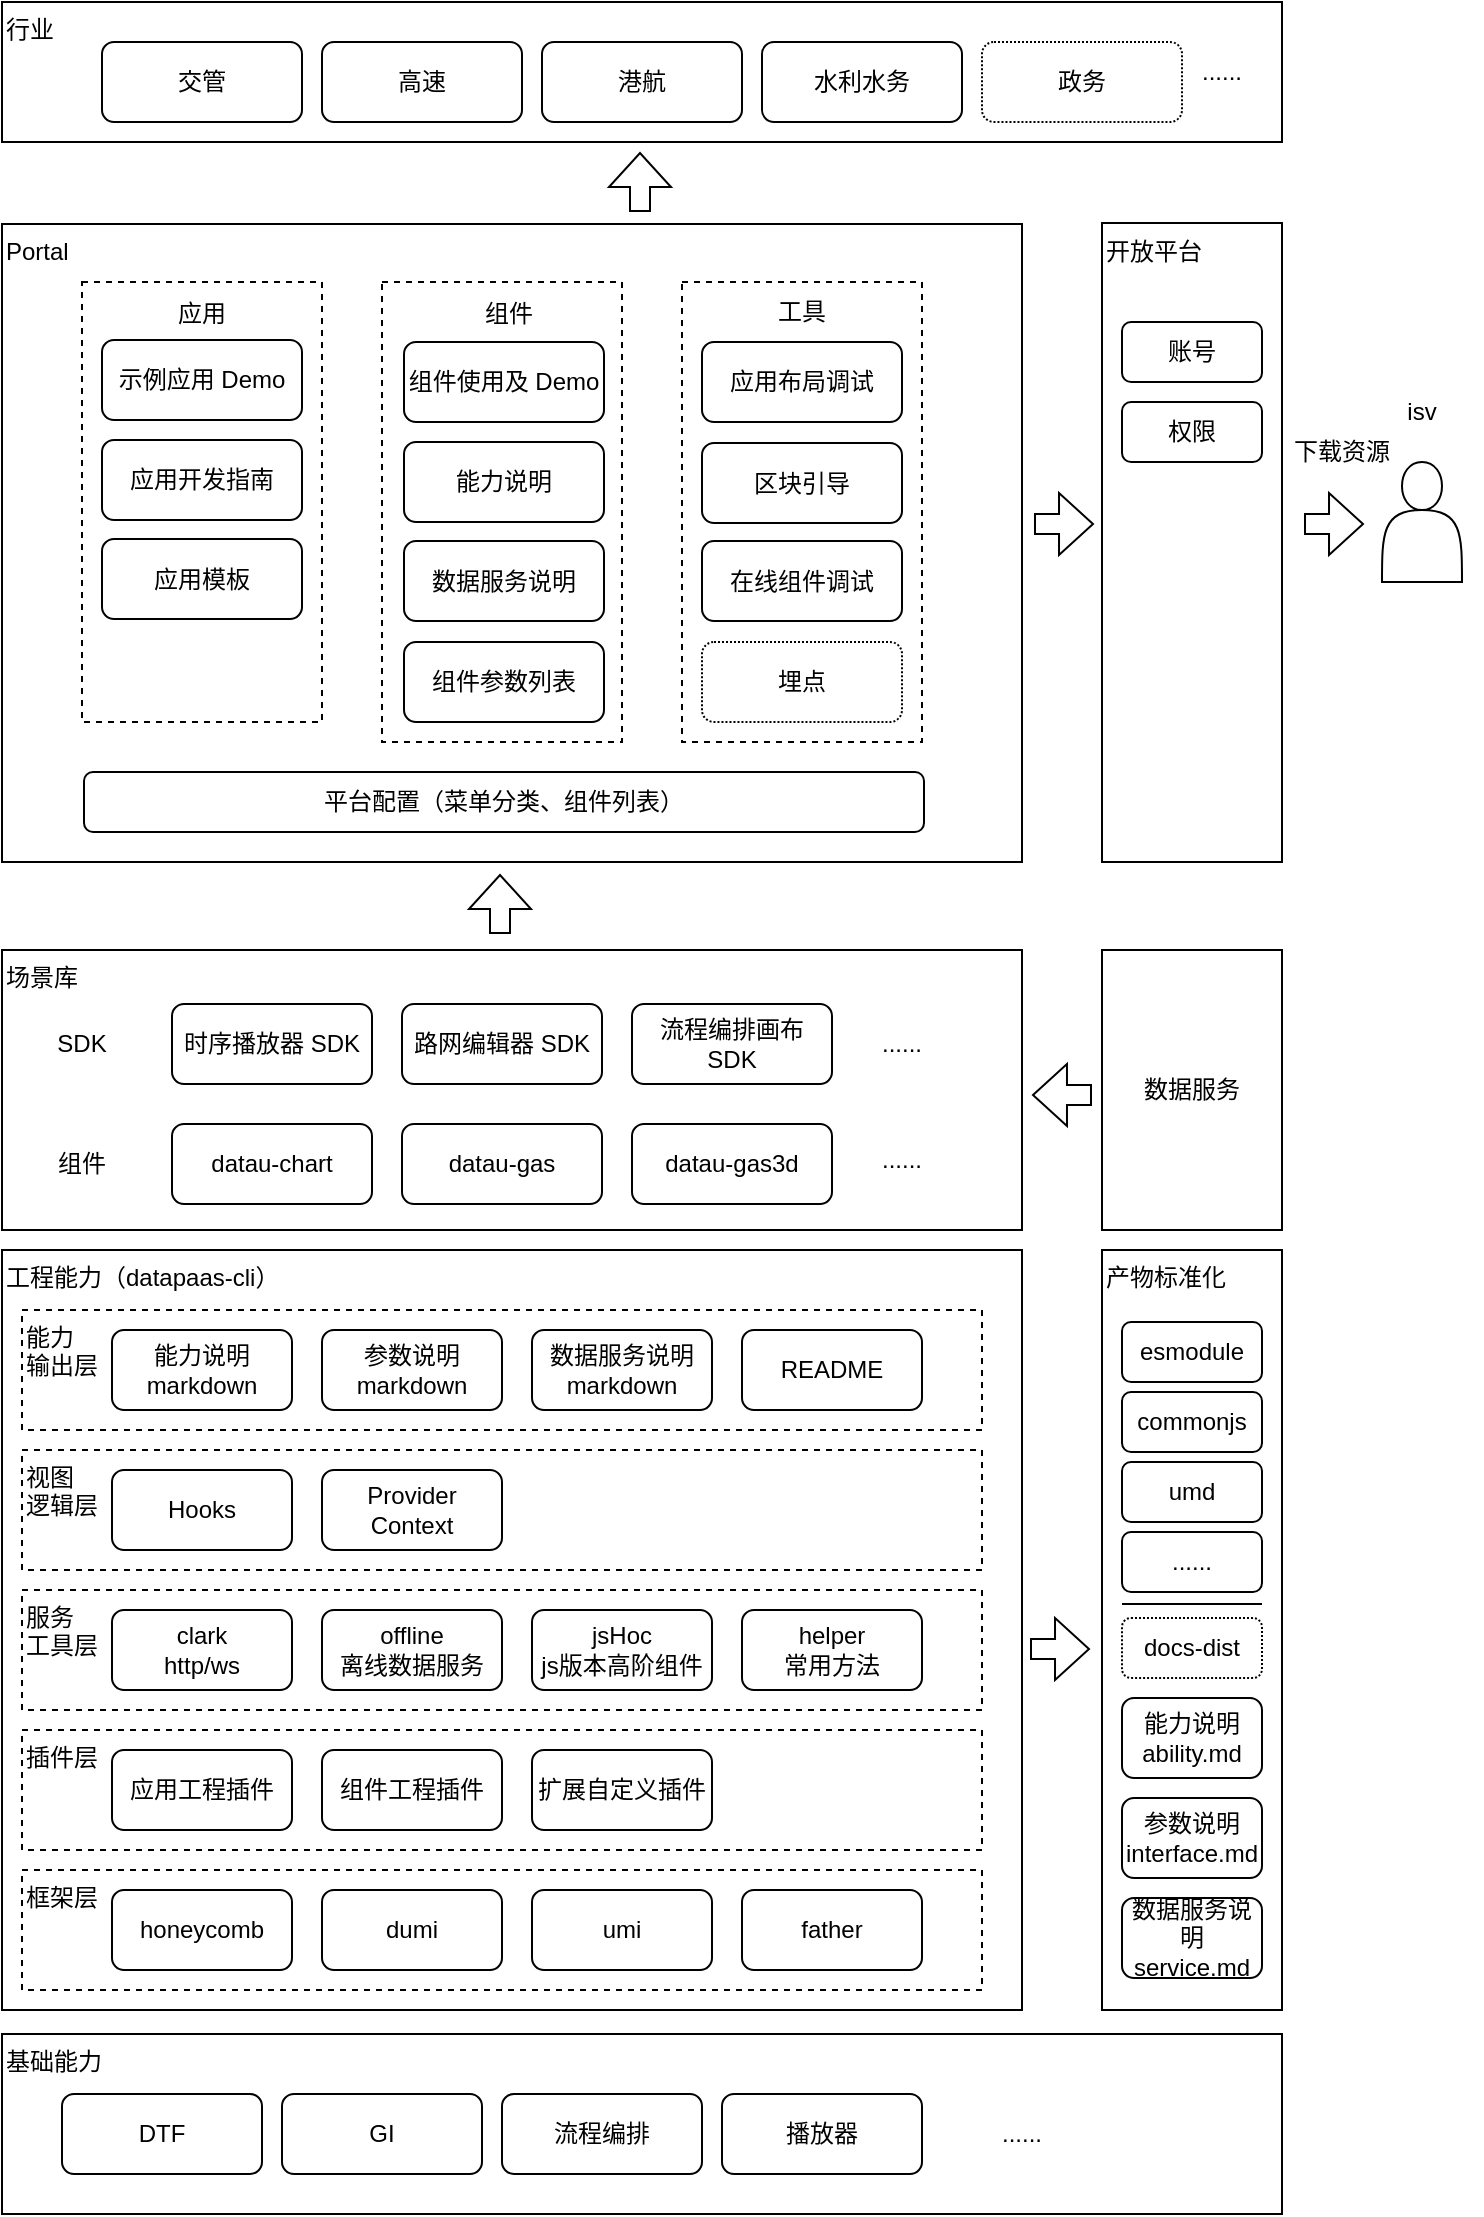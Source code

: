 <mxfile version="14.7.6" type="github" pages="3">
  <diagram id="35yCV3_otVQqKk77Ufky" name="工程架构">
    <mxGraphModel dx="1284" dy="845" grid="1" gridSize="10" guides="1" tooltips="1" connect="1" arrows="1" fold="1" page="0" pageScale="1" pageWidth="827" pageHeight="1169" math="0" shadow="0">
      <root>
        <mxCell id="VpfJ0-BsZYaezdpsKulv-0" />
        <mxCell id="VpfJ0-BsZYaezdpsKulv-1" parent="VpfJ0-BsZYaezdpsKulv-0" />
        <mxCell id="VpfJ0-BsZYaezdpsKulv-5" value="Portal" style="rounded=0;whiteSpace=wrap;html=1;align=left;verticalAlign=top;" parent="VpfJ0-BsZYaezdpsKulv-1" vertex="1">
          <mxGeometry x="70" y="291" width="510" height="319" as="geometry" />
        </mxCell>
        <mxCell id="VpfJ0-BsZYaezdpsKulv-6" value="行业" style="rounded=0;whiteSpace=wrap;html=1;align=left;verticalAlign=top;" parent="VpfJ0-BsZYaezdpsKulv-1" vertex="1">
          <mxGeometry x="70" y="180" width="640" height="70" as="geometry" />
        </mxCell>
        <mxCell id="VpfJ0-BsZYaezdpsKulv-7" value="交管" style="rounded=1;whiteSpace=wrap;html=1;" parent="VpfJ0-BsZYaezdpsKulv-1" vertex="1">
          <mxGeometry x="120" y="200" width="100" height="40" as="geometry" />
        </mxCell>
        <mxCell id="VpfJ0-BsZYaezdpsKulv-8" value="高速" style="rounded=1;whiteSpace=wrap;html=1;" parent="VpfJ0-BsZYaezdpsKulv-1" vertex="1">
          <mxGeometry x="230" y="200" width="100" height="40" as="geometry" />
        </mxCell>
        <mxCell id="VpfJ0-BsZYaezdpsKulv-9" value="港航" style="rounded=1;whiteSpace=wrap;html=1;" parent="VpfJ0-BsZYaezdpsKulv-1" vertex="1">
          <mxGeometry x="340" y="200" width="100" height="40" as="geometry" />
        </mxCell>
        <mxCell id="VpfJ0-BsZYaezdpsKulv-10" value="水利水务" style="rounded=1;whiteSpace=wrap;html=1;" parent="VpfJ0-BsZYaezdpsKulv-1" vertex="1">
          <mxGeometry x="450" y="200" width="100" height="40" as="geometry" />
        </mxCell>
        <mxCell id="VpfJ0-BsZYaezdpsKulv-11" value="政务" style="rounded=1;whiteSpace=wrap;html=1;dashed=1;dashPattern=1 1;" parent="VpfJ0-BsZYaezdpsKulv-1" vertex="1">
          <mxGeometry x="560" y="200" width="100" height="40" as="geometry" />
        </mxCell>
        <mxCell id="VpfJ0-BsZYaezdpsKulv-12" value="......" style="text;html=1;strokeColor=none;fillColor=none;align=center;verticalAlign=middle;whiteSpace=wrap;rounded=0;" parent="VpfJ0-BsZYaezdpsKulv-1" vertex="1">
          <mxGeometry x="650" y="200" width="60" height="30" as="geometry" />
        </mxCell>
        <mxCell id="VpfJ0-BsZYaezdpsKulv-13" value="基础能力" style="rounded=0;whiteSpace=wrap;html=1;align=left;verticalAlign=top;" parent="VpfJ0-BsZYaezdpsKulv-1" vertex="1">
          <mxGeometry x="70" y="1196" width="640" height="90" as="geometry" />
        </mxCell>
        <mxCell id="VpfJ0-BsZYaezdpsKulv-14" value="DTF" style="rounded=1;whiteSpace=wrap;html=1;" parent="VpfJ0-BsZYaezdpsKulv-1" vertex="1">
          <mxGeometry x="100" y="1226" width="100" height="40" as="geometry" />
        </mxCell>
        <mxCell id="VpfJ0-BsZYaezdpsKulv-15" value="" style="shape=flexArrow;endArrow=classic;html=1;rounded=0;endWidth=20;endSize=5.33;" parent="VpfJ0-BsZYaezdpsKulv-1" edge="1">
          <mxGeometry width="50" height="50" relative="1" as="geometry">
            <mxPoint x="389" y="285" as="sourcePoint" />
            <mxPoint x="389" y="255" as="targetPoint" />
          </mxGeometry>
        </mxCell>
        <mxCell id="VpfJ0-BsZYaezdpsKulv-16" value="工程能力（datapaas-cli）" style="rounded=0;whiteSpace=wrap;html=1;align=left;verticalAlign=top;" parent="VpfJ0-BsZYaezdpsKulv-1" vertex="1">
          <mxGeometry x="70" y="804" width="510" height="380" as="geometry" />
        </mxCell>
        <mxCell id="VpfJ0-BsZYaezdpsKulv-17" value="GI" style="rounded=1;whiteSpace=wrap;html=1;" parent="VpfJ0-BsZYaezdpsKulv-1" vertex="1">
          <mxGeometry x="210" y="1226" width="100" height="40" as="geometry" />
        </mxCell>
        <mxCell id="VpfJ0-BsZYaezdpsKulv-18" value="流程编排" style="rounded=1;whiteSpace=wrap;html=1;" parent="VpfJ0-BsZYaezdpsKulv-1" vertex="1">
          <mxGeometry x="320" y="1226" width="100" height="40" as="geometry" />
        </mxCell>
        <mxCell id="VpfJ0-BsZYaezdpsKulv-19" value="播放器" style="rounded=1;whiteSpace=wrap;html=1;" parent="VpfJ0-BsZYaezdpsKulv-1" vertex="1">
          <mxGeometry x="430" y="1226" width="100" height="40" as="geometry" />
        </mxCell>
        <mxCell id="VpfJ0-BsZYaezdpsKulv-20" value="开放平台" style="rounded=0;whiteSpace=wrap;html=1;align=left;verticalAlign=top;" parent="VpfJ0-BsZYaezdpsKulv-1" vertex="1">
          <mxGeometry x="620" y="290.5" width="90" height="319.5" as="geometry" />
        </mxCell>
        <mxCell id="VpfJ0-BsZYaezdpsKulv-21" value="" style="shape=actor;whiteSpace=wrap;html=1;rounded=1;" parent="VpfJ0-BsZYaezdpsKulv-1" vertex="1">
          <mxGeometry x="760" y="410" width="40" height="60" as="geometry" />
        </mxCell>
        <mxCell id="VpfJ0-BsZYaezdpsKulv-22" value="账号" style="rounded=1;whiteSpace=wrap;html=1;" parent="VpfJ0-BsZYaezdpsKulv-1" vertex="1">
          <mxGeometry x="630" y="340" width="70" height="30" as="geometry" />
        </mxCell>
        <mxCell id="VpfJ0-BsZYaezdpsKulv-23" value="权限" style="rounded=1;whiteSpace=wrap;html=1;" parent="VpfJ0-BsZYaezdpsKulv-1" vertex="1">
          <mxGeometry x="630" y="380" width="70" height="30" as="geometry" />
        </mxCell>
        <mxCell id="VpfJ0-BsZYaezdpsKulv-24" value="" style="shape=flexArrow;endArrow=classic;html=1;rounded=0;endWidth=20;endSize=5.33;" parent="VpfJ0-BsZYaezdpsKulv-1" edge="1">
          <mxGeometry width="50" height="50" relative="1" as="geometry">
            <mxPoint x="586" y="441" as="sourcePoint" />
            <mxPoint x="616" y="441" as="targetPoint" />
          </mxGeometry>
        </mxCell>
        <mxCell id="VpfJ0-BsZYaezdpsKulv-25" value="isv" style="text;html=1;strokeColor=none;fillColor=none;align=center;verticalAlign=middle;whiteSpace=wrap;rounded=0;" parent="VpfJ0-BsZYaezdpsKulv-1" vertex="1">
          <mxGeometry x="750" y="370" width="60" height="30" as="geometry" />
        </mxCell>
        <mxCell id="VpfJ0-BsZYaezdpsKulv-26" value="......" style="text;html=1;strokeColor=none;fillColor=none;align=center;verticalAlign=middle;whiteSpace=wrap;rounded=0;" parent="VpfJ0-BsZYaezdpsKulv-1" vertex="1">
          <mxGeometry x="550" y="1231" width="60" height="30" as="geometry" />
        </mxCell>
        <mxCell id="VpfJ0-BsZYaezdpsKulv-27" value="" style="shape=flexArrow;endArrow=classic;html=1;rounded=0;endWidth=20;endSize=5.33;" parent="VpfJ0-BsZYaezdpsKulv-1" edge="1">
          <mxGeometry width="50" height="50" relative="1" as="geometry">
            <mxPoint x="721" y="441" as="sourcePoint" />
            <mxPoint x="751" y="441" as="targetPoint" />
          </mxGeometry>
        </mxCell>
        <mxCell id="VpfJ0-BsZYaezdpsKulv-28" value="" style="group" parent="VpfJ0-BsZYaezdpsKulv-1" vertex="1" connectable="0">
          <mxGeometry x="110" y="320" width="120" height="220" as="geometry" />
        </mxCell>
        <mxCell id="VpfJ0-BsZYaezdpsKulv-29" value="" style="rounded=0;whiteSpace=wrap;html=1;dashed=1;" parent="VpfJ0-BsZYaezdpsKulv-28" vertex="1">
          <mxGeometry width="120" height="220" as="geometry" />
        </mxCell>
        <mxCell id="VpfJ0-BsZYaezdpsKulv-30" value="示例应用 Demo" style="rounded=1;whiteSpace=wrap;html=1;" parent="VpfJ0-BsZYaezdpsKulv-28" vertex="1">
          <mxGeometry x="10" y="29" width="100" height="40" as="geometry" />
        </mxCell>
        <mxCell id="VpfJ0-BsZYaezdpsKulv-31" value="应用开发指南" style="rounded=1;whiteSpace=wrap;html=1;" parent="VpfJ0-BsZYaezdpsKulv-28" vertex="1">
          <mxGeometry x="10" y="79" width="100" height="40" as="geometry" />
        </mxCell>
        <mxCell id="VpfJ0-BsZYaezdpsKulv-32" value="应用" style="text;html=1;strokeColor=none;fillColor=none;align=center;verticalAlign=middle;whiteSpace=wrap;rounded=0;" parent="VpfJ0-BsZYaezdpsKulv-28" vertex="1">
          <mxGeometry x="30" y="1" width="60" height="30" as="geometry" />
        </mxCell>
        <mxCell id="VpfJ0-BsZYaezdpsKulv-33" value="应用模板" style="rounded=1;whiteSpace=wrap;html=1;" parent="VpfJ0-BsZYaezdpsKulv-28" vertex="1">
          <mxGeometry x="10" y="128.5" width="100" height="40" as="geometry" />
        </mxCell>
        <mxCell id="VpfJ0-BsZYaezdpsKulv-34" value="" style="group" parent="VpfJ0-BsZYaezdpsKulv-1" vertex="1" connectable="0">
          <mxGeometry x="260" y="320" width="270" height="230" as="geometry" />
        </mxCell>
        <mxCell id="VpfJ0-BsZYaezdpsKulv-35" value="" style="rounded=0;whiteSpace=wrap;html=1;dashed=1;" parent="VpfJ0-BsZYaezdpsKulv-34" vertex="1">
          <mxGeometry width="120" height="230" as="geometry" />
        </mxCell>
        <mxCell id="VpfJ0-BsZYaezdpsKulv-36" value="组件" style="text;html=1;strokeColor=none;fillColor=none;align=center;verticalAlign=middle;whiteSpace=wrap;rounded=0;" parent="VpfJ0-BsZYaezdpsKulv-34" vertex="1">
          <mxGeometry x="16" y="1" width="95" height="30" as="geometry" />
        </mxCell>
        <mxCell id="VpfJ0-BsZYaezdpsKulv-37" value="组件使用及 Demo" style="rounded=1;whiteSpace=wrap;html=1;" parent="VpfJ0-BsZYaezdpsKulv-34" vertex="1">
          <mxGeometry x="11" y="30" width="100" height="40" as="geometry" />
        </mxCell>
        <mxCell id="VpfJ0-BsZYaezdpsKulv-38" value="能力说明" style="rounded=1;whiteSpace=wrap;html=1;" parent="VpfJ0-BsZYaezdpsKulv-34" vertex="1">
          <mxGeometry x="11" y="80" width="100" height="40" as="geometry" />
        </mxCell>
        <mxCell id="VpfJ0-BsZYaezdpsKulv-39" value="数据服务说明" style="rounded=1;whiteSpace=wrap;html=1;" parent="VpfJ0-BsZYaezdpsKulv-34" vertex="1">
          <mxGeometry x="11" y="129.5" width="100" height="40" as="geometry" />
        </mxCell>
        <mxCell id="VpfJ0-BsZYaezdpsKulv-40" value="组件参数列表" style="rounded=1;whiteSpace=wrap;html=1;" parent="VpfJ0-BsZYaezdpsKulv-34" vertex="1">
          <mxGeometry x="11" y="180" width="100" height="40" as="geometry" />
        </mxCell>
        <mxCell id="VpfJ0-BsZYaezdpsKulv-41" value="" style="group" parent="VpfJ0-BsZYaezdpsKulv-1" vertex="1" connectable="0">
          <mxGeometry x="410" y="320" width="120" height="230" as="geometry" />
        </mxCell>
        <mxCell id="VpfJ0-BsZYaezdpsKulv-42" value="" style="rounded=0;whiteSpace=wrap;html=1;dashed=1;" parent="VpfJ0-BsZYaezdpsKulv-41" vertex="1">
          <mxGeometry width="120" height="230" as="geometry" />
        </mxCell>
        <mxCell id="VpfJ0-BsZYaezdpsKulv-43" value="工具" style="text;html=1;strokeColor=none;fillColor=none;align=center;verticalAlign=middle;whiteSpace=wrap;rounded=0;" parent="VpfJ0-BsZYaezdpsKulv-41" vertex="1">
          <mxGeometry x="30" width="60" height="30" as="geometry" />
        </mxCell>
        <mxCell id="VpfJ0-BsZYaezdpsKulv-44" value="应用布局调试" style="rounded=1;whiteSpace=wrap;html=1;" parent="VpfJ0-BsZYaezdpsKulv-41" vertex="1">
          <mxGeometry x="10" y="30" width="100" height="40" as="geometry" />
        </mxCell>
        <mxCell id="VpfJ0-BsZYaezdpsKulv-45" value="在线组件调试" style="rounded=1;whiteSpace=wrap;html=1;" parent="VpfJ0-BsZYaezdpsKulv-41" vertex="1">
          <mxGeometry x="10" y="129.5" width="100" height="40" as="geometry" />
        </mxCell>
        <mxCell id="VpfJ0-BsZYaezdpsKulv-46" value="区块引导" style="rounded=1;whiteSpace=wrap;html=1;" parent="VpfJ0-BsZYaezdpsKulv-41" vertex="1">
          <mxGeometry x="10" y="80.5" width="100" height="40" as="geometry" />
        </mxCell>
        <mxCell id="VpfJ0-BsZYaezdpsKulv-47" value="埋点" style="rounded=1;whiteSpace=wrap;html=1;dashed=1;dashPattern=1 1;" parent="VpfJ0-BsZYaezdpsKulv-41" vertex="1">
          <mxGeometry x="10" y="180" width="100" height="40" as="geometry" />
        </mxCell>
        <mxCell id="VpfJ0-BsZYaezdpsKulv-48" value="框架层" style="rounded=0;whiteSpace=wrap;html=1;dashed=1;align=left;verticalAlign=top;" parent="VpfJ0-BsZYaezdpsKulv-1" vertex="1">
          <mxGeometry x="80" y="1114" width="480" height="60" as="geometry" />
        </mxCell>
        <mxCell id="VpfJ0-BsZYaezdpsKulv-49" value="dumi" style="rounded=1;whiteSpace=wrap;html=1;" parent="VpfJ0-BsZYaezdpsKulv-1" vertex="1">
          <mxGeometry x="230" y="1124" width="90" height="40" as="geometry" />
        </mxCell>
        <mxCell id="VpfJ0-BsZYaezdpsKulv-50" value="father" style="rounded=1;whiteSpace=wrap;html=1;" parent="VpfJ0-BsZYaezdpsKulv-1" vertex="1">
          <mxGeometry x="440" y="1124" width="90" height="40" as="geometry" />
        </mxCell>
        <mxCell id="VpfJ0-BsZYaezdpsKulv-51" value="umi" style="rounded=1;whiteSpace=wrap;html=1;" parent="VpfJ0-BsZYaezdpsKulv-1" vertex="1">
          <mxGeometry x="335" y="1124" width="90" height="40" as="geometry" />
        </mxCell>
        <mxCell id="VpfJ0-BsZYaezdpsKulv-52" value="插件层" style="rounded=0;whiteSpace=wrap;html=1;dashed=1;align=left;verticalAlign=top;" parent="VpfJ0-BsZYaezdpsKulv-1" vertex="1">
          <mxGeometry x="80" y="1044" width="480" height="60" as="geometry" />
        </mxCell>
        <mxCell id="VpfJ0-BsZYaezdpsKulv-53" value="应用工程插件" style="rounded=1;whiteSpace=wrap;html=1;" parent="VpfJ0-BsZYaezdpsKulv-1" vertex="1">
          <mxGeometry x="125" y="1054" width="90" height="40" as="geometry" />
        </mxCell>
        <mxCell id="VpfJ0-BsZYaezdpsKulv-54" value="组件工程插件" style="rounded=1;whiteSpace=wrap;html=1;" parent="VpfJ0-BsZYaezdpsKulv-1" vertex="1">
          <mxGeometry x="230" y="1054" width="90" height="40" as="geometry" />
        </mxCell>
        <mxCell id="VpfJ0-BsZYaezdpsKulv-55" value="扩展自定义插件" style="rounded=1;whiteSpace=wrap;html=1;" parent="VpfJ0-BsZYaezdpsKulv-1" vertex="1">
          <mxGeometry x="335" y="1054" width="90" height="40" as="geometry" />
        </mxCell>
        <mxCell id="VpfJ0-BsZYaezdpsKulv-56" value="服务&lt;br&gt;工具层" style="rounded=0;whiteSpace=wrap;html=1;dashed=1;align=left;verticalAlign=top;" parent="VpfJ0-BsZYaezdpsKulv-1" vertex="1">
          <mxGeometry x="80" y="974" width="480" height="60" as="geometry" />
        </mxCell>
        <mxCell id="VpfJ0-BsZYaezdpsKulv-57" value="clark&lt;br&gt;http/ws" style="rounded=1;whiteSpace=wrap;html=1;" parent="VpfJ0-BsZYaezdpsKulv-1" vertex="1">
          <mxGeometry x="125" y="984" width="90" height="40" as="geometry" />
        </mxCell>
        <mxCell id="VpfJ0-BsZYaezdpsKulv-58" value="offline&lt;br&gt;离线数据服务" style="rounded=1;whiteSpace=wrap;html=1;" parent="VpfJ0-BsZYaezdpsKulv-1" vertex="1">
          <mxGeometry x="230" y="984" width="90" height="40" as="geometry" />
        </mxCell>
        <mxCell id="VpfJ0-BsZYaezdpsKulv-59" value="helper&lt;br&gt;常用方法" style="rounded=1;whiteSpace=wrap;html=1;" parent="VpfJ0-BsZYaezdpsKulv-1" vertex="1">
          <mxGeometry x="440" y="984" width="90" height="40" as="geometry" />
        </mxCell>
        <mxCell id="VpfJ0-BsZYaezdpsKulv-60" value="honeycomb" style="rounded=1;whiteSpace=wrap;html=1;" parent="VpfJ0-BsZYaezdpsKulv-1" vertex="1">
          <mxGeometry x="125" y="1124" width="90" height="40" as="geometry" />
        </mxCell>
        <mxCell id="VpfJ0-BsZYaezdpsKulv-61" value="视图&lt;br&gt;逻辑层" style="rounded=0;whiteSpace=wrap;html=1;dashed=1;align=left;verticalAlign=top;" parent="VpfJ0-BsZYaezdpsKulv-1" vertex="1">
          <mxGeometry x="80" y="904" width="480" height="60" as="geometry" />
        </mxCell>
        <mxCell id="VpfJ0-BsZYaezdpsKulv-62" value="Hooks" style="rounded=1;whiteSpace=wrap;html=1;" parent="VpfJ0-BsZYaezdpsKulv-1" vertex="1">
          <mxGeometry x="125" y="914" width="90" height="40" as="geometry" />
        </mxCell>
        <mxCell id="VpfJ0-BsZYaezdpsKulv-63" value="Provider&lt;br&gt;Context" style="rounded=1;whiteSpace=wrap;html=1;" parent="VpfJ0-BsZYaezdpsKulv-1" vertex="1">
          <mxGeometry x="230" y="914" width="90" height="40" as="geometry" />
        </mxCell>
        <mxCell id="VpfJ0-BsZYaezdpsKulv-64" value="能力&lt;br&gt;输出层" style="rounded=0;whiteSpace=wrap;html=1;dashed=1;align=left;verticalAlign=top;" parent="VpfJ0-BsZYaezdpsKulv-1" vertex="1">
          <mxGeometry x="80" y="834" width="480" height="60" as="geometry" />
        </mxCell>
        <mxCell id="VpfJ0-BsZYaezdpsKulv-65" value="场景库" style="rounded=0;whiteSpace=wrap;html=1;align=left;verticalAlign=top;" parent="VpfJ0-BsZYaezdpsKulv-1" vertex="1">
          <mxGeometry x="70" y="654" width="510" height="140" as="geometry" />
        </mxCell>
        <mxCell id="VpfJ0-BsZYaezdpsKulv-66" value="能力说明&lt;br&gt;markdown" style="rounded=1;whiteSpace=wrap;html=1;" parent="VpfJ0-BsZYaezdpsKulv-1" vertex="1">
          <mxGeometry x="125" y="844" width="90" height="40" as="geometry" />
        </mxCell>
        <mxCell id="VpfJ0-BsZYaezdpsKulv-67" value="产物标准化" style="rounded=0;whiteSpace=wrap;html=1;align=left;verticalAlign=top;" parent="VpfJ0-BsZYaezdpsKulv-1" vertex="1">
          <mxGeometry x="620" y="804" width="90" height="380" as="geometry" />
        </mxCell>
        <mxCell id="VpfJ0-BsZYaezdpsKulv-68" value="" style="shape=flexArrow;endArrow=classic;html=1;rounded=0;endWidth=20;endSize=5.33;" parent="VpfJ0-BsZYaezdpsKulv-1" edge="1">
          <mxGeometry width="50" height="50" relative="1" as="geometry">
            <mxPoint x="584" y="1003.5" as="sourcePoint" />
            <mxPoint x="614" y="1003.5" as="targetPoint" />
          </mxGeometry>
        </mxCell>
        <mxCell id="VpfJ0-BsZYaezdpsKulv-69" value="esmodule" style="rounded=1;whiteSpace=wrap;html=1;" parent="VpfJ0-BsZYaezdpsKulv-1" vertex="1">
          <mxGeometry x="630" y="840" width="70" height="30" as="geometry" />
        </mxCell>
        <mxCell id="VpfJ0-BsZYaezdpsKulv-70" value="commonjs" style="rounded=1;whiteSpace=wrap;html=1;" parent="VpfJ0-BsZYaezdpsKulv-1" vertex="1">
          <mxGeometry x="630" y="875" width="70" height="30" as="geometry" />
        </mxCell>
        <mxCell id="VpfJ0-BsZYaezdpsKulv-71" value="umd" style="rounded=1;whiteSpace=wrap;html=1;" parent="VpfJ0-BsZYaezdpsKulv-1" vertex="1">
          <mxGeometry x="630" y="910" width="70" height="30" as="geometry" />
        </mxCell>
        <mxCell id="VpfJ0-BsZYaezdpsKulv-72" value="docs-dist" style="rounded=1;whiteSpace=wrap;html=1;dashed=1;dashPattern=1 1;" parent="VpfJ0-BsZYaezdpsKulv-1" vertex="1">
          <mxGeometry x="630" y="988" width="70" height="30" as="geometry" />
        </mxCell>
        <mxCell id="VpfJ0-BsZYaezdpsKulv-73" value="参数说明&lt;br&gt;markdown" style="rounded=1;whiteSpace=wrap;html=1;" parent="VpfJ0-BsZYaezdpsKulv-1" vertex="1">
          <mxGeometry x="230" y="844" width="90" height="40" as="geometry" />
        </mxCell>
        <mxCell id="VpfJ0-BsZYaezdpsKulv-74" value="数据服务说明&lt;br&gt;markdown" style="rounded=1;whiteSpace=wrap;html=1;" parent="VpfJ0-BsZYaezdpsKulv-1" vertex="1">
          <mxGeometry x="335" y="844" width="90" height="40" as="geometry" />
        </mxCell>
        <mxCell id="VpfJ0-BsZYaezdpsKulv-75" value="" style="endArrow=none;html=1;rounded=0;" parent="VpfJ0-BsZYaezdpsKulv-1" edge="1">
          <mxGeometry width="50" height="50" relative="1" as="geometry">
            <mxPoint x="630" y="981" as="sourcePoint" />
            <mxPoint x="700" y="981" as="targetPoint" />
          </mxGeometry>
        </mxCell>
        <mxCell id="VpfJ0-BsZYaezdpsKulv-76" value="能力说明&lt;br&gt;ability.md" style="rounded=1;whiteSpace=wrap;html=1;" parent="VpfJ0-BsZYaezdpsKulv-1" vertex="1">
          <mxGeometry x="630" y="1028" width="70" height="40" as="geometry" />
        </mxCell>
        <mxCell id="VpfJ0-BsZYaezdpsKulv-77" value="参数说明&lt;br&gt;interface.md" style="rounded=1;whiteSpace=wrap;html=1;" parent="VpfJ0-BsZYaezdpsKulv-1" vertex="1">
          <mxGeometry x="630" y="1078" width="70" height="40" as="geometry" />
        </mxCell>
        <mxCell id="VpfJ0-BsZYaezdpsKulv-78" value="数据服务说明&lt;br&gt;service.md" style="rounded=1;whiteSpace=wrap;html=1;" parent="VpfJ0-BsZYaezdpsKulv-1" vertex="1">
          <mxGeometry x="630" y="1128" width="70" height="40" as="geometry" />
        </mxCell>
        <mxCell id="VpfJ0-BsZYaezdpsKulv-79" value="......" style="rounded=1;whiteSpace=wrap;html=1;" parent="VpfJ0-BsZYaezdpsKulv-1" vertex="1">
          <mxGeometry x="630" y="945" width="70" height="30" as="geometry" />
        </mxCell>
        <mxCell id="VpfJ0-BsZYaezdpsKulv-80" value="datau-chart" style="rounded=1;whiteSpace=wrap;html=1;" parent="VpfJ0-BsZYaezdpsKulv-1" vertex="1">
          <mxGeometry x="155" y="741" width="100" height="40" as="geometry" />
        </mxCell>
        <mxCell id="VpfJ0-BsZYaezdpsKulv-81" value="jsHoc&lt;br&gt;js版本高阶组件" style="rounded=1;whiteSpace=wrap;html=1;" parent="VpfJ0-BsZYaezdpsKulv-1" vertex="1">
          <mxGeometry x="335" y="984" width="90" height="40" as="geometry" />
        </mxCell>
        <mxCell id="VpfJ0-BsZYaezdpsKulv-82" value="datau-gas" style="rounded=1;whiteSpace=wrap;html=1;" parent="VpfJ0-BsZYaezdpsKulv-1" vertex="1">
          <mxGeometry x="270" y="741" width="100" height="40" as="geometry" />
        </mxCell>
        <mxCell id="VpfJ0-BsZYaezdpsKulv-83" value="datau-gas3d" style="rounded=1;whiteSpace=wrap;html=1;" parent="VpfJ0-BsZYaezdpsKulv-1" vertex="1">
          <mxGeometry x="385" y="741" width="100" height="40" as="geometry" />
        </mxCell>
        <mxCell id="VpfJ0-BsZYaezdpsKulv-84" value="时序播放器 SDK" style="rounded=1;whiteSpace=wrap;html=1;" parent="VpfJ0-BsZYaezdpsKulv-1" vertex="1">
          <mxGeometry x="155" y="681" width="100" height="40" as="geometry" />
        </mxCell>
        <mxCell id="VpfJ0-BsZYaezdpsKulv-85" value="路网编辑器 SDK" style="rounded=1;whiteSpace=wrap;html=1;" parent="VpfJ0-BsZYaezdpsKulv-1" vertex="1">
          <mxGeometry x="270" y="681" width="100" height="40" as="geometry" />
        </mxCell>
        <mxCell id="VpfJ0-BsZYaezdpsKulv-86" value="流程编排画布 SDK" style="rounded=1;whiteSpace=wrap;html=1;" parent="VpfJ0-BsZYaezdpsKulv-1" vertex="1">
          <mxGeometry x="385" y="681" width="100" height="40" as="geometry" />
        </mxCell>
        <mxCell id="VpfJ0-BsZYaezdpsKulv-87" value="组件" style="text;html=1;strokeColor=none;fillColor=none;align=center;verticalAlign=middle;whiteSpace=wrap;rounded=0;" parent="VpfJ0-BsZYaezdpsKulv-1" vertex="1">
          <mxGeometry x="80" y="746" width="60" height="30" as="geometry" />
        </mxCell>
        <mxCell id="VpfJ0-BsZYaezdpsKulv-88" value="SDK" style="text;html=1;strokeColor=none;fillColor=none;align=center;verticalAlign=middle;whiteSpace=wrap;rounded=0;" parent="VpfJ0-BsZYaezdpsKulv-1" vertex="1">
          <mxGeometry x="80" y="686" width="60" height="30" as="geometry" />
        </mxCell>
        <mxCell id="VpfJ0-BsZYaezdpsKulv-89" value="......" style="text;html=1;strokeColor=none;fillColor=none;align=center;verticalAlign=middle;whiteSpace=wrap;rounded=0;" parent="VpfJ0-BsZYaezdpsKulv-1" vertex="1">
          <mxGeometry x="490" y="744" width="60" height="30" as="geometry" />
        </mxCell>
        <mxCell id="VpfJ0-BsZYaezdpsKulv-90" value="......" style="text;html=1;strokeColor=none;fillColor=none;align=center;verticalAlign=middle;whiteSpace=wrap;rounded=0;" parent="VpfJ0-BsZYaezdpsKulv-1" vertex="1">
          <mxGeometry x="490" y="686" width="60" height="30" as="geometry" />
        </mxCell>
        <mxCell id="VpfJ0-BsZYaezdpsKulv-91" value="" style="shape=flexArrow;endArrow=classic;html=1;rounded=0;endWidth=20;endSize=5.33;" parent="VpfJ0-BsZYaezdpsKulv-1" edge="1">
          <mxGeometry width="50" height="50" relative="1" as="geometry">
            <mxPoint x="319" y="646" as="sourcePoint" />
            <mxPoint x="319" y="616" as="targetPoint" />
          </mxGeometry>
        </mxCell>
        <mxCell id="VpfJ0-BsZYaezdpsKulv-92" value="数据服务" style="rounded=0;whiteSpace=wrap;html=1;" parent="VpfJ0-BsZYaezdpsKulv-1" vertex="1">
          <mxGeometry x="620" y="654" width="90" height="140" as="geometry" />
        </mxCell>
        <mxCell id="VpfJ0-BsZYaezdpsKulv-93" value="" style="shape=flexArrow;endArrow=classic;html=1;rounded=0;endWidth=20;endSize=5.33;" parent="VpfJ0-BsZYaezdpsKulv-1" edge="1">
          <mxGeometry width="50" height="50" relative="1" as="geometry">
            <mxPoint x="615" y="726.5" as="sourcePoint" />
            <mxPoint x="585" y="726.5" as="targetPoint" />
          </mxGeometry>
        </mxCell>
        <mxCell id="VpfJ0-BsZYaezdpsKulv-94" value="平台配置（菜单分类、组件列表）" style="rounded=1;whiteSpace=wrap;html=1;" parent="VpfJ0-BsZYaezdpsKulv-1" vertex="1">
          <mxGeometry x="111" y="565" width="420" height="30" as="geometry" />
        </mxCell>
        <mxCell id="VpfJ0-BsZYaezdpsKulv-95" value="README" style="rounded=1;whiteSpace=wrap;html=1;" parent="VpfJ0-BsZYaezdpsKulv-1" vertex="1">
          <mxGeometry x="440" y="844" width="90" height="40" as="geometry" />
        </mxCell>
        <mxCell id="VpfJ0-BsZYaezdpsKulv-96" value="下载资源" style="text;html=1;strokeColor=none;fillColor=none;align=center;verticalAlign=middle;whiteSpace=wrap;rounded=0;" parent="VpfJ0-BsZYaezdpsKulv-1" vertex="1">
          <mxGeometry x="710" y="390" width="60" height="30" as="geometry" />
        </mxCell>
      </root>
    </mxGraphModel>
  </diagram>
  <diagram id="s-4w-iDDupcCNnd2d9N3" name="组件开发及详情页设计">
    <mxGraphModel dx="1284" dy="1245" grid="1" gridSize="10" guides="1" tooltips="1" connect="1" arrows="1" fold="1" page="0" pageScale="1" pageWidth="827" pageHeight="1169" math="0" shadow="0">
      <root>
        <mxCell id="KhWmksY6JCdFm0Ro9-8N-0" />
        <mxCell id="KhWmksY6JCdFm0Ro9-8N-1" parent="KhWmksY6JCdFm0Ro9-8N-0" />
        <mxCell id="KhWmksY6JCdFm0Ro9-8N-2" value="" style="group" parent="KhWmksY6JCdFm0Ro9-8N-1" vertex="1" connectable="0">
          <mxGeometry x="635" y="-140" width="160" height="290" as="geometry" />
        </mxCell>
        <mxCell id="KhWmksY6JCdFm0Ro9-8N-3" value="isv project&lt;br&gt;引用场景组件开发" style="rounded=0;whiteSpace=wrap;html=1;labelBackgroundColor=#FFFFFF;fontSize=12;fontColor=#000000;align=left;verticalAlign=top;" parent="KhWmksY6JCdFm0Ro9-8N-2" vertex="1">
          <mxGeometry width="160" height="290" as="geometry" />
        </mxCell>
        <mxCell id="KhWmksY6JCdFm0Ro9-8N-4" value="dt-web&lt;br&gt;npm" style="rounded=0;whiteSpace=wrap;html=1;labelBackgroundColor=#FFFFFF;fontSize=12;fontColor=#000000;" parent="KhWmksY6JCdFm0Ro9-8N-2" vertex="1">
          <mxGeometry x="20" y="164.333" width="120" height="48.333" as="geometry" />
        </mxCell>
        <mxCell id="KhWmksY6JCdFm0Ro9-8N-5" value="datav-gi&lt;br&gt;npm" style="rounded=0;whiteSpace=wrap;html=1;labelBackgroundColor=#FFFFFF;fontSize=12;fontColor=#000000;" parent="KhWmksY6JCdFm0Ro9-8N-2" vertex="1">
          <mxGeometry x="20" y="106.333" width="120" height="48.333" as="geometry" />
        </mxCell>
        <mxCell id="KhWmksY6JCdFm0Ro9-8N-6" value="d3-traffic&lt;br&gt;npm" style="rounded=0;whiteSpace=wrap;html=1;labelBackgroundColor=#FFFFFF;fontSize=12;fontColor=#000000;" parent="KhWmksY6JCdFm0Ro9-8N-2" vertex="1">
          <mxGeometry x="20" y="48.333" width="120" height="48.333" as="geometry" />
        </mxCell>
        <mxCell id="KhWmksY6JCdFm0Ro9-8N-7" value="场景组件&lt;br&gt;构建代码或源码" style="rounded=0;whiteSpace=wrap;html=1;labelBackgroundColor=#FFFFFF;fontSize=12;fontColor=#000000;" parent="KhWmksY6JCdFm0Ro9-8N-2" vertex="1">
          <mxGeometry x="20" y="222.333" width="120" height="48.333" as="geometry" />
        </mxCell>
        <mxCell id="KhWmksY6JCdFm0Ro9-8N-8" value="" style="rounded=0;whiteSpace=wrap;html=1;" parent="KhWmksY6JCdFm0Ro9-8N-1" vertex="1">
          <mxGeometry x="1040" y="280" width="520" height="1430" as="geometry" />
        </mxCell>
        <mxCell id="KhWmksY6JCdFm0Ro9-8N-9" value="" style="rounded=0;whiteSpace=wrap;html=1;labelBackgroundColor=#FFF2CC;fontSize=12;fontColor=#000000;dashed=1;" parent="KhWmksY6JCdFm0Ro9-8N-1" vertex="1">
          <mxGeometry x="1050" y="338" width="500" height="697" as="geometry" />
        </mxCell>
        <mxCell id="KhWmksY6JCdFm0Ro9-8N-10" value="" style="edgeStyle=orthogonalEdgeStyle;rounded=0;orthogonalLoop=1;jettySize=auto;html=1;" parent="KhWmksY6JCdFm0Ro9-8N-1" source="KhWmksY6JCdFm0Ro9-8N-12" target="KhWmksY6JCdFm0Ro9-8N-30" edge="1">
          <mxGeometry relative="1" as="geometry" />
        </mxCell>
        <mxCell id="KhWmksY6JCdFm0Ro9-8N-11" value="上传&amp;nbsp;&lt;br&gt;upload" style="edgeLabel;html=1;align=center;verticalAlign=middle;resizable=0;points=[];" parent="KhWmksY6JCdFm0Ro9-8N-10" vertex="1" connectable="0">
          <mxGeometry x="-0.15" relative="1" as="geometry">
            <mxPoint x="7" as="offset" />
          </mxGeometry>
        </mxCell>
        <mxCell id="KhWmksY6JCdFm0Ro9-8N-12" value="" style="rounded=0;whiteSpace=wrap;html=1;" parent="KhWmksY6JCdFm0Ro9-8N-1" vertex="1">
          <mxGeometry x="221" y="270" width="380" height="440" as="geometry" />
        </mxCell>
        <mxCell id="KhWmksY6JCdFm0Ro9-8N-13" value="" style="rounded=1;whiteSpace=wrap;html=1;" parent="KhWmksY6JCdFm0Ro9-8N-1" vertex="1">
          <mxGeometry x="241" y="290" width="160" height="390" as="geometry" />
        </mxCell>
        <mxCell id="KhWmksY6JCdFm0Ro9-8N-14" value="" style="edgeStyle=orthogonalEdgeStyle;rounded=0;orthogonalLoop=1;jettySize=auto;html=1;" parent="KhWmksY6JCdFm0Ro9-8N-1" source="KhWmksY6JCdFm0Ro9-8N-18" target="KhWmksY6JCdFm0Ro9-8N-13" edge="1">
          <mxGeometry relative="1" as="geometry" />
        </mxCell>
        <mxCell id="KhWmksY6JCdFm0Ro9-8N-15" value="构建&lt;br&gt;build" style="edgeLabel;html=1;align=center;verticalAlign=middle;resizable=0;points=[];" parent="KhWmksY6JCdFm0Ro9-8N-14" vertex="1" connectable="0">
          <mxGeometry x="-0.067" relative="1" as="geometry">
            <mxPoint y="5" as="offset" />
          </mxGeometry>
        </mxCell>
        <mxCell id="KhWmksY6JCdFm0Ro9-8N-16" value="" style="edgeStyle=orthogonalEdgeStyle;rounded=0;orthogonalLoop=1;jettySize=auto;html=1;" parent="KhWmksY6JCdFm0Ro9-8N-1" source="KhWmksY6JCdFm0Ro9-8N-18" target="KhWmksY6JCdFm0Ro9-8N-31" edge="1">
          <mxGeometry relative="1" as="geometry" />
        </mxCell>
        <mxCell id="KhWmksY6JCdFm0Ro9-8N-17" value="启动&lt;br&gt;start" style="edgeLabel;html=1;align=center;verticalAlign=middle;resizable=0;points=[];" parent="KhWmksY6JCdFm0Ro9-8N-16" vertex="1" connectable="0">
          <mxGeometry x="-0.111" relative="1" as="geometry">
            <mxPoint as="offset" />
          </mxGeometry>
        </mxCell>
        <mxCell id="KhWmksY6JCdFm0Ro9-8N-18" value="场景库工程" style="rounded=0;whiteSpace=wrap;html=1;" parent="KhWmksY6JCdFm0Ro9-8N-1" vertex="1">
          <mxGeometry x="261" y="820" width="120" height="60" as="geometry" />
        </mxCell>
        <mxCell id="KhWmksY6JCdFm0Ro9-8N-19" value="doc build&lt;br&gt;docs-dist/" style="rounded=0;whiteSpace=wrap;html=1;" parent="KhWmksY6JCdFm0Ro9-8N-1" vertex="1">
          <mxGeometry x="261" y="330" width="120" height="50" as="geometry" />
        </mxCell>
        <mxCell id="KhWmksY6JCdFm0Ro9-8N-20" value="构建产物" style="text;html=1;strokeColor=none;fillColor=none;align=center;verticalAlign=middle;whiteSpace=wrap;rounded=0;" parent="KhWmksY6JCdFm0Ro9-8N-1" vertex="1">
          <mxGeometry x="291" y="300" width="60" height="30" as="geometry" />
        </mxCell>
        <mxCell id="KhWmksY6JCdFm0Ro9-8N-21" value="es build&lt;br&gt;es/" style="rounded=0;whiteSpace=wrap;html=1;" parent="KhWmksY6JCdFm0Ro9-8N-1" vertex="1">
          <mxGeometry x="261" y="390" width="120" height="50" as="geometry" />
        </mxCell>
        <mxCell id="KhWmksY6JCdFm0Ro9-8N-22" value="commonjs build&lt;br&gt;lib/" style="rounded=0;whiteSpace=wrap;html=1;" parent="KhWmksY6JCdFm0Ro9-8N-1" vertex="1">
          <mxGeometry x="261" y="450" width="120" height="50" as="geometry" />
        </mxCell>
        <mxCell id="KhWmksY6JCdFm0Ro9-8N-23" value="umd build&lt;br&gt;dist/" style="rounded=0;whiteSpace=wrap;html=1;" parent="KhWmksY6JCdFm0Ro9-8N-1" vertex="1">
          <mxGeometry x="261" y="510" width="120" height="50" as="geometry" />
        </mxCell>
        <mxCell id="KhWmksY6JCdFm0Ro9-8N-24" value="tnpm" style="rounded=0;whiteSpace=wrap;html=1;" parent="KhWmksY6JCdFm0Ro9-8N-1" vertex="1">
          <mxGeometry x="261" y="140" width="120" height="50" as="geometry" />
        </mxCell>
        <mxCell id="KhWmksY6JCdFm0Ro9-8N-25" value="" style="endArrow=classic;html=1;rounded=0;" parent="KhWmksY6JCdFm0Ro9-8N-1" source="KhWmksY6JCdFm0Ro9-8N-13" target="KhWmksY6JCdFm0Ro9-8N-24" edge="1">
          <mxGeometry width="50" height="50" relative="1" as="geometry">
            <mxPoint x="421" y="430" as="sourcePoint" />
            <mxPoint x="321" y="470" as="targetPoint" />
          </mxGeometry>
        </mxCell>
        <mxCell id="KhWmksY6JCdFm0Ro9-8N-26" value="发布&lt;br&gt;publish" style="edgeLabel;html=1;align=center;verticalAlign=middle;resizable=0;points=[];" parent="KhWmksY6JCdFm0Ro9-8N-25" vertex="1" connectable="0">
          <mxGeometry x="0.2" relative="1" as="geometry">
            <mxPoint as="offset" />
          </mxGeometry>
        </mxCell>
        <mxCell id="KhWmksY6JCdFm0Ro9-8N-27" value="" style="rounded=1;whiteSpace=wrap;html=1;" parent="KhWmksY6JCdFm0Ro9-8N-1" vertex="1">
          <mxGeometry x="421" y="290" width="160" height="390" as="geometry" />
        </mxCell>
        <mxCell id="KhWmksY6JCdFm0Ro9-8N-28" value="数据服务说明&lt;br&gt;service.md" style="rounded=0;whiteSpace=wrap;html=1;" parent="KhWmksY6JCdFm0Ro9-8N-1" vertex="1">
          <mxGeometry x="441" y="330" width="120" height="50" as="geometry" />
        </mxCell>
        <mxCell id="KhWmksY6JCdFm0Ro9-8N-29" value="Portal物料" style="text;html=1;strokeColor=none;fillColor=none;align=center;verticalAlign=middle;whiteSpace=wrap;rounded=0;" parent="KhWmksY6JCdFm0Ro9-8N-1" vertex="1">
          <mxGeometry x="471" y="300" width="60" height="30" as="geometry" />
        </mxCell>
        <mxCell id="KhWmksY6JCdFm0Ro9-8N-30" value="OSS" style="rounded=0;whiteSpace=wrap;html=1;" parent="KhWmksY6JCdFm0Ro9-8N-1" vertex="1">
          <mxGeometry x="670" y="465" width="90" height="50" as="geometry" />
        </mxCell>
        <mxCell id="KhWmksY6JCdFm0Ro9-8N-31" value="本地开发" style="rounded=0;whiteSpace=wrap;html=1;" parent="KhWmksY6JCdFm0Ro9-8N-1" vertex="1">
          <mxGeometry x="41" y="825" width="120" height="50" as="geometry" />
        </mxCell>
        <mxCell id="KhWmksY6JCdFm0Ro9-8N-32" value="Portal 单个场景组件展示" style="text;html=1;strokeColor=none;fillColor=none;align=center;verticalAlign=middle;whiteSpace=wrap;rounded=0;" parent="KhWmksY6JCdFm0Ro9-8N-1" vertex="1">
          <mxGeometry x="1040" y="250" width="140" height="30" as="geometry" />
        </mxCell>
        <mxCell id="KhWmksY6JCdFm0Ro9-8N-33" value="&lt;font style=&quot;font-size: 20px;&quot;&gt;场景组件名称&lt;/font&gt;" style="rounded=0;whiteSpace=wrap;html=1;" parent="KhWmksY6JCdFm0Ro9-8N-1" vertex="1">
          <mxGeometry x="1060" y="295" width="150" height="35" as="geometry" />
        </mxCell>
        <mxCell id="KhWmksY6JCdFm0Ro9-8N-34" value="场景组件说明" style="rounded=0;whiteSpace=wrap;html=1;align=left;spacingLeft=10;" parent="KhWmksY6JCdFm0Ro9-8N-1" vertex="1">
          <mxGeometry x="1060" y="354" width="330" height="30" as="geometry" />
        </mxCell>
        <mxCell id="KhWmksY6JCdFm0Ro9-8N-35" value="能力开关：" style="text;html=1;strokeColor=none;fillColor=none;align=center;verticalAlign=middle;whiteSpace=wrap;rounded=0;fontSize=12;" parent="KhWmksY6JCdFm0Ro9-8N-1" vertex="1">
          <mxGeometry x="1060" y="405" width="80" height="30" as="geometry" />
        </mxCell>
        <mxCell id="KhWmksY6JCdFm0Ro9-8N-36" value="路况" style="strokeWidth=1;shadow=0;dashed=0;align=center;html=1;shape=mxgraph.mockup.forms.rrect;rSize=0;fillColor=#eeeeee;strokeColor=#999999;gradientColor=#cccccc;align=left;spacingLeft=4;fontSize=17;fontColor=#666666;labelPosition=right;rounded=1;" parent="KhWmksY6JCdFm0Ro9-8N-1" vertex="1">
          <mxGeometry x="1140" y="412.5" width="15" height="15" as="geometry" />
        </mxCell>
        <mxCell id="KhWmksY6JCdFm0Ro9-8N-37" value="灯态" style="strokeWidth=1;shadow=0;dashed=0;align=center;html=1;shape=mxgraph.mockup.forms.rrect;rSize=0;fillColor=#eeeeee;strokeColor=#999999;gradientColor=#cccccc;align=left;spacingLeft=4;fontSize=17;fontColor=#666666;labelPosition=right;rounded=1;" parent="KhWmksY6JCdFm0Ro9-8N-1" vertex="1">
          <mxGeometry x="1140" y="445" width="15" height="15" as="geometry" />
        </mxCell>
        <mxCell id="KhWmksY6JCdFm0Ro9-8N-38" value="轨迹" style="strokeWidth=1;shadow=0;dashed=0;align=center;html=1;shape=mxgraph.mockup.forms.rrect;rSize=0;fillColor=#eeeeee;strokeColor=#999999;gradientColor=#cccccc;align=left;spacingLeft=4;fontSize=17;fontColor=#666666;labelPosition=right;rounded=1;" parent="KhWmksY6JCdFm0Ro9-8N-1" vertex="1">
          <mxGeometry x="1140" y="477.5" width="15" height="15" as="geometry" />
        </mxCell>
        <mxCell id="KhWmksY6JCdFm0Ro9-8N-39" value="版本v1.0.1" style="html=1;shadow=0;dashed=0;shape=mxgraph.bootstrap.rrect;rSize=5;fillColor=#ffffff;strokeColor=#CED4DA;align=left;spacing=15;fontSize=14;fontColor=#6C767D;rounded=1;" parent="KhWmksY6JCdFm0Ro9-8N-1" vertex="1">
          <mxGeometry x="1220" y="292.5" width="110" height="40" as="geometry" />
        </mxCell>
        <mxCell id="KhWmksY6JCdFm0Ro9-8N-40" value="" style="shape=triangle;direction=south;fillColor=#343A40;strokeColor=none;perimeter=none;rounded=1;fontSize=12;" parent="KhWmksY6JCdFm0Ro9-8N-39" vertex="1">
          <mxGeometry x="1" y="0.5" width="7" height="3" relative="1" as="geometry">
            <mxPoint x="-17" y="1" as="offset" />
          </mxGeometry>
        </mxCell>
        <mxCell id="KhWmksY6JCdFm0Ro9-8N-41" value="" style="shape=triangle;direction=north;fillColor=#343A40;strokeColor=none;perimeter=none;rounded=1;fontSize=12;" parent="KhWmksY6JCdFm0Ro9-8N-39" vertex="1">
          <mxGeometry x="1" y="0.5" width="7" height="3" relative="1" as="geometry">
            <mxPoint x="-17" y="-4" as="offset" />
          </mxGeometry>
        </mxCell>
        <mxCell id="KhWmksY6JCdFm0Ro9-8N-42" value="效果渲染" style="rounded=0;whiteSpace=wrap;html=1;fontSize=12;fillColor=#f5f5f5;fontColor=#333333;strokeColor=#666666;" parent="KhWmksY6JCdFm0Ro9-8N-1" vertex="1">
          <mxGeometry x="1060" y="545" width="480" height="310" as="geometry" />
        </mxCell>
        <mxCell id="KhWmksY6JCdFm0Ro9-8N-43" value="效果预览：" style="text;html=1;strokeColor=none;fillColor=none;align=center;verticalAlign=middle;whiteSpace=wrap;rounded=0;fontSize=12;" parent="KhWmksY6JCdFm0Ro9-8N-1" vertex="1">
          <mxGeometry x="1060" y="515" width="80" height="30" as="geometry" />
        </mxCell>
        <mxCell id="KhWmksY6JCdFm0Ro9-8N-44" value="代码示例：" style="text;html=1;strokeColor=none;fillColor=none;align=center;verticalAlign=middle;whiteSpace=wrap;rounded=0;fontSize=12;" parent="KhWmksY6JCdFm0Ro9-8N-1" vertex="1">
          <mxGeometry x="1060" y="866" width="80" height="30" as="geometry" />
        </mxCell>
        <mxCell id="KhWmksY6JCdFm0Ro9-8N-45" value="使用代码展示" style="rounded=0;whiteSpace=wrap;html=1;fontSize=12;fillColor=#f5f5f5;fontColor=#333333;strokeColor=#666666;" parent="KhWmksY6JCdFm0Ro9-8N-1" vertex="1">
          <mxGeometry x="1060" y="896" width="480" height="130" as="geometry" />
        </mxCell>
        <mxCell id="KhWmksY6JCdFm0Ro9-8N-46" value="&lt;font style=&quot;font-size: 18px;&quot;&gt;组件参数说明&lt;/font&gt;" style="text;html=1;strokeColor=none;fillColor=none;align=center;verticalAlign=middle;whiteSpace=wrap;rounded=0;fontSize=12;" parent="KhWmksY6JCdFm0Ro9-8N-1" vertex="1">
          <mxGeometry x="1060" y="1114" width="120" height="30" as="geometry" />
        </mxCell>
        <mxCell id="KhWmksY6JCdFm0Ro9-8N-47" value="参数说明" style="shape=table;startSize=30;container=1;collapsible=0;childLayout=tableLayout;fontStyle=1;align=center;rounded=0;fontSize=20;" parent="KhWmksY6JCdFm0Ro9-8N-1" vertex="1">
          <mxGeometry x="1060" y="1164" width="420" height="150" as="geometry" />
        </mxCell>
        <mxCell id="KhWmksY6JCdFm0Ro9-8N-48" value="" style="shape=tableRow;horizontal=0;startSize=0;swimlaneHead=0;swimlaneBody=0;top=0;left=0;bottom=0;right=0;collapsible=0;dropTarget=0;fillColor=none;points=[[0,0.5],[1,0.5]];portConstraint=eastwest;rounded=0;fontSize=20;" parent="KhWmksY6JCdFm0Ro9-8N-47" vertex="1">
          <mxGeometry y="30" width="420" height="40" as="geometry" />
        </mxCell>
        <mxCell id="KhWmksY6JCdFm0Ro9-8N-49" value="属性" style="shape=partialRectangle;html=1;whiteSpace=wrap;connectable=0;fillColor=none;top=0;left=0;bottom=0;right=0;overflow=hidden;rounded=0;fontSize=20;" parent="KhWmksY6JCdFm0Ro9-8N-48" vertex="1">
          <mxGeometry width="140" height="40" as="geometry">
            <mxRectangle width="140" height="40" as="alternateBounds" />
          </mxGeometry>
        </mxCell>
        <mxCell id="KhWmksY6JCdFm0Ro9-8N-50" value="说明" style="shape=partialRectangle;html=1;whiteSpace=wrap;connectable=0;fillColor=none;top=0;left=0;bottom=0;right=0;overflow=hidden;rounded=0;fontSize=20;" parent="KhWmksY6JCdFm0Ro9-8N-48" vertex="1">
          <mxGeometry x="140" width="141" height="40" as="geometry">
            <mxRectangle width="141" height="40" as="alternateBounds" />
          </mxGeometry>
        </mxCell>
        <mxCell id="KhWmksY6JCdFm0Ro9-8N-51" value="类型" style="shape=partialRectangle;html=1;whiteSpace=wrap;connectable=0;fillColor=none;top=0;left=0;bottom=0;right=0;overflow=hidden;rounded=0;fontSize=20;" parent="KhWmksY6JCdFm0Ro9-8N-48" vertex="1">
          <mxGeometry x="281" width="139" height="40" as="geometry">
            <mxRectangle width="139" height="40" as="alternateBounds" />
          </mxGeometry>
        </mxCell>
        <mxCell id="KhWmksY6JCdFm0Ro9-8N-52" value="" style="shape=tableRow;horizontal=0;startSize=0;swimlaneHead=0;swimlaneBody=0;top=0;left=0;bottom=0;right=0;collapsible=0;dropTarget=0;fillColor=none;points=[[0,0.5],[1,0.5]];portConstraint=eastwest;rounded=0;fontSize=20;" parent="KhWmksY6JCdFm0Ro9-8N-47" vertex="1">
          <mxGeometry y="70" width="420" height="40" as="geometry" />
        </mxCell>
        <mxCell id="KhWmksY6JCdFm0Ro9-8N-53" value="env" style="shape=partialRectangle;html=1;whiteSpace=wrap;connectable=0;fillColor=none;top=0;left=0;bottom=0;right=0;overflow=hidden;rounded=0;fontSize=20;" parent="KhWmksY6JCdFm0Ro9-8N-52" vertex="1">
          <mxGeometry width="140" height="40" as="geometry">
            <mxRectangle width="140" height="40" as="alternateBounds" />
          </mxGeometry>
        </mxCell>
        <mxCell id="KhWmksY6JCdFm0Ro9-8N-54" value="环境配置" style="shape=partialRectangle;html=1;whiteSpace=wrap;connectable=0;fillColor=none;top=0;left=0;bottom=0;right=0;overflow=hidden;rounded=0;fontSize=20;" parent="KhWmksY6JCdFm0Ro9-8N-52" vertex="1">
          <mxGeometry x="140" width="141" height="40" as="geometry">
            <mxRectangle width="141" height="40" as="alternateBounds" />
          </mxGeometry>
        </mxCell>
        <mxCell id="KhWmksY6JCdFm0Ro9-8N-55" value="IEnv" style="shape=partialRectangle;html=1;whiteSpace=wrap;connectable=0;fillColor=none;top=0;left=0;bottom=0;right=0;overflow=hidden;rounded=0;fontSize=20;" parent="KhWmksY6JCdFm0Ro9-8N-52" vertex="1">
          <mxGeometry x="281" width="139" height="40" as="geometry">
            <mxRectangle width="139" height="40" as="alternateBounds" />
          </mxGeometry>
        </mxCell>
        <mxCell id="KhWmksY6JCdFm0Ro9-8N-56" value="" style="shape=tableRow;horizontal=0;startSize=0;swimlaneHead=0;swimlaneBody=0;top=0;left=0;bottom=0;right=0;collapsible=0;dropTarget=0;fillColor=none;points=[[0,0.5],[1,0.5]];portConstraint=eastwest;rounded=0;fontSize=20;" parent="KhWmksY6JCdFm0Ro9-8N-47" vertex="1">
          <mxGeometry y="110" width="420" height="40" as="geometry" />
        </mxCell>
        <mxCell id="KhWmksY6JCdFm0Ro9-8N-57" value="trip" style="shape=partialRectangle;html=1;whiteSpace=wrap;connectable=0;fillColor=none;top=0;left=0;bottom=0;right=0;overflow=hidden;rounded=0;fontSize=20;" parent="KhWmksY6JCdFm0Ro9-8N-56" vertex="1">
          <mxGeometry width="140" height="40" as="geometry">
            <mxRectangle width="140" height="40" as="alternateBounds" />
          </mxGeometry>
        </mxCell>
        <mxCell id="KhWmksY6JCdFm0Ro9-8N-58" value="轨迹配置" style="shape=partialRectangle;html=1;whiteSpace=wrap;connectable=0;fillColor=none;top=0;left=0;bottom=0;right=0;overflow=hidden;rounded=0;fontSize=20;" parent="KhWmksY6JCdFm0Ro9-8N-56" vertex="1">
          <mxGeometry x="140" width="141" height="40" as="geometry">
            <mxRectangle width="141" height="40" as="alternateBounds" />
          </mxGeometry>
        </mxCell>
        <mxCell id="KhWmksY6JCdFm0Ro9-8N-59" value="ITrip" style="shape=partialRectangle;html=1;whiteSpace=wrap;connectable=0;fillColor=none;top=0;left=0;bottom=0;right=0;overflow=hidden;rounded=0;fontSize=20;" parent="KhWmksY6JCdFm0Ro9-8N-56" vertex="1">
          <mxGeometry x="281" width="139" height="40" as="geometry">
            <mxRectangle width="139" height="40" as="alternateBounds" />
          </mxGeometry>
        </mxCell>
        <mxCell id="KhWmksY6JCdFm0Ro9-8N-60" value="IEnv 类型" style="shape=table;startSize=30;container=1;collapsible=0;childLayout=tableLayout;fontStyle=1;align=center;rounded=0;fontSize=20;" parent="KhWmksY6JCdFm0Ro9-8N-1" vertex="1">
          <mxGeometry x="1060" y="1344" width="420" height="150" as="geometry" />
        </mxCell>
        <mxCell id="KhWmksY6JCdFm0Ro9-8N-61" value="" style="shape=tableRow;horizontal=0;startSize=0;swimlaneHead=0;swimlaneBody=0;top=0;left=0;bottom=0;right=0;collapsible=0;dropTarget=0;fillColor=none;points=[[0,0.5],[1,0.5]];portConstraint=eastwest;rounded=0;fontSize=20;" parent="KhWmksY6JCdFm0Ro9-8N-60" vertex="1">
          <mxGeometry y="30" width="420" height="40" as="geometry" />
        </mxCell>
        <mxCell id="KhWmksY6JCdFm0Ro9-8N-62" value="属性" style="shape=partialRectangle;html=1;whiteSpace=wrap;connectable=0;fillColor=none;top=0;left=0;bottom=0;right=0;overflow=hidden;rounded=0;fontSize=20;" parent="KhWmksY6JCdFm0Ro9-8N-61" vertex="1">
          <mxGeometry width="140" height="40" as="geometry">
            <mxRectangle width="140" height="40" as="alternateBounds" />
          </mxGeometry>
        </mxCell>
        <mxCell id="KhWmksY6JCdFm0Ro9-8N-63" value="说明" style="shape=partialRectangle;html=1;whiteSpace=wrap;connectable=0;fillColor=none;top=0;left=0;bottom=0;right=0;overflow=hidden;rounded=0;fontSize=20;" parent="KhWmksY6JCdFm0Ro9-8N-61" vertex="1">
          <mxGeometry x="140" width="141" height="40" as="geometry">
            <mxRectangle width="141" height="40" as="alternateBounds" />
          </mxGeometry>
        </mxCell>
        <mxCell id="KhWmksY6JCdFm0Ro9-8N-64" value="类型" style="shape=partialRectangle;html=1;whiteSpace=wrap;connectable=0;fillColor=none;top=0;left=0;bottom=0;right=0;overflow=hidden;rounded=0;fontSize=20;" parent="KhWmksY6JCdFm0Ro9-8N-61" vertex="1">
          <mxGeometry x="281" width="139" height="40" as="geometry">
            <mxRectangle width="139" height="40" as="alternateBounds" />
          </mxGeometry>
        </mxCell>
        <mxCell id="KhWmksY6JCdFm0Ro9-8N-65" value="" style="shape=tableRow;horizontal=0;startSize=0;swimlaneHead=0;swimlaneBody=0;top=0;left=0;bottom=0;right=0;collapsible=0;dropTarget=0;fillColor=none;points=[[0,0.5],[1,0.5]];portConstraint=eastwest;rounded=0;fontSize=20;" parent="KhWmksY6JCdFm0Ro9-8N-60" vertex="1">
          <mxGeometry y="70" width="420" height="40" as="geometry" />
        </mxCell>
        <mxCell id="KhWmksY6JCdFm0Ro9-8N-66" value="projectId" style="shape=partialRectangle;html=1;whiteSpace=wrap;connectable=0;fillColor=none;top=0;left=0;bottom=0;right=0;overflow=hidden;rounded=0;fontSize=20;" parent="KhWmksY6JCdFm0Ro9-8N-65" vertex="1">
          <mxGeometry width="140" height="40" as="geometry">
            <mxRectangle width="140" height="40" as="alternateBounds" />
          </mxGeometry>
        </mxCell>
        <mxCell id="KhWmksY6JCdFm0Ro9-8N-67" value="工程 ID" style="shape=partialRectangle;html=1;whiteSpace=wrap;connectable=0;fillColor=none;top=0;left=0;bottom=0;right=0;overflow=hidden;rounded=0;fontSize=20;" parent="KhWmksY6JCdFm0Ro9-8N-65" vertex="1">
          <mxGeometry x="140" width="141" height="40" as="geometry">
            <mxRectangle width="141" height="40" as="alternateBounds" />
          </mxGeometry>
        </mxCell>
        <mxCell id="KhWmksY6JCdFm0Ro9-8N-68" value="string" style="shape=partialRectangle;html=1;whiteSpace=wrap;connectable=0;fillColor=none;top=0;left=0;bottom=0;right=0;overflow=hidden;rounded=0;fontSize=20;" parent="KhWmksY6JCdFm0Ro9-8N-65" vertex="1">
          <mxGeometry x="281" width="139" height="40" as="geometry">
            <mxRectangle width="139" height="40" as="alternateBounds" />
          </mxGeometry>
        </mxCell>
        <mxCell id="KhWmksY6JCdFm0Ro9-8N-69" value="" style="shape=tableRow;horizontal=0;startSize=0;swimlaneHead=0;swimlaneBody=0;top=0;left=0;bottom=0;right=0;collapsible=0;dropTarget=0;fillColor=none;points=[[0,0.5],[1,0.5]];portConstraint=eastwest;rounded=0;fontSize=20;" parent="KhWmksY6JCdFm0Ro9-8N-60" vertex="1">
          <mxGeometry y="110" width="420" height="40" as="geometry" />
        </mxCell>
        <mxCell id="KhWmksY6JCdFm0Ro9-8N-70" value="baseUrl" style="shape=partialRectangle;html=1;whiteSpace=wrap;connectable=0;fillColor=none;top=0;left=0;bottom=0;right=0;overflow=hidden;rounded=0;fontSize=20;" parent="KhWmksY6JCdFm0Ro9-8N-69" vertex="1">
          <mxGeometry width="140" height="40" as="geometry">
            <mxRectangle width="140" height="40" as="alternateBounds" />
          </mxGeometry>
        </mxCell>
        <mxCell id="KhWmksY6JCdFm0Ro9-8N-71" value="基础 URL" style="shape=partialRectangle;html=1;whiteSpace=wrap;connectable=0;fillColor=none;top=0;left=0;bottom=0;right=0;overflow=hidden;rounded=0;fontSize=20;" parent="KhWmksY6JCdFm0Ro9-8N-69" vertex="1">
          <mxGeometry x="140" width="141" height="40" as="geometry">
            <mxRectangle width="141" height="40" as="alternateBounds" />
          </mxGeometry>
        </mxCell>
        <mxCell id="KhWmksY6JCdFm0Ro9-8N-72" value="string" style="shape=partialRectangle;html=1;whiteSpace=wrap;connectable=0;fillColor=none;top=0;left=0;bottom=0;right=0;overflow=hidden;rounded=0;fontSize=20;" parent="KhWmksY6JCdFm0Ro9-8N-69" vertex="1">
          <mxGeometry x="281" width="139" height="40" as="geometry">
            <mxRectangle width="139" height="40" as="alternateBounds" />
          </mxGeometry>
        </mxCell>
        <mxCell id="KhWmksY6JCdFm0Ro9-8N-73" value="ITrip 类型" style="shape=table;startSize=30;container=1;collapsible=0;childLayout=tableLayout;fontStyle=1;align=center;rounded=0;fontSize=20;" parent="KhWmksY6JCdFm0Ro9-8N-1" vertex="1">
          <mxGeometry x="1060" y="1524" width="420" height="150" as="geometry" />
        </mxCell>
        <mxCell id="KhWmksY6JCdFm0Ro9-8N-74" value="" style="shape=tableRow;horizontal=0;startSize=0;swimlaneHead=0;swimlaneBody=0;top=0;left=0;bottom=0;right=0;collapsible=0;dropTarget=0;fillColor=none;points=[[0,0.5],[1,0.5]];portConstraint=eastwest;rounded=0;fontSize=20;" parent="KhWmksY6JCdFm0Ro9-8N-73" vertex="1">
          <mxGeometry y="30" width="420" height="40" as="geometry" />
        </mxCell>
        <mxCell id="KhWmksY6JCdFm0Ro9-8N-75" value="属性" style="shape=partialRectangle;html=1;whiteSpace=wrap;connectable=0;fillColor=none;top=0;left=0;bottom=0;right=0;overflow=hidden;rounded=0;fontSize=20;" parent="KhWmksY6JCdFm0Ro9-8N-74" vertex="1">
          <mxGeometry width="140" height="40" as="geometry">
            <mxRectangle width="140" height="40" as="alternateBounds" />
          </mxGeometry>
        </mxCell>
        <mxCell id="KhWmksY6JCdFm0Ro9-8N-76" value="说明" style="shape=partialRectangle;html=1;whiteSpace=wrap;connectable=0;fillColor=none;top=0;left=0;bottom=0;right=0;overflow=hidden;rounded=0;fontSize=20;" parent="KhWmksY6JCdFm0Ro9-8N-74" vertex="1">
          <mxGeometry x="140" width="141" height="40" as="geometry">
            <mxRectangle width="141" height="40" as="alternateBounds" />
          </mxGeometry>
        </mxCell>
        <mxCell id="KhWmksY6JCdFm0Ro9-8N-77" value="类型" style="shape=partialRectangle;html=1;whiteSpace=wrap;connectable=0;fillColor=none;top=0;left=0;bottom=0;right=0;overflow=hidden;rounded=0;fontSize=20;" parent="KhWmksY6JCdFm0Ro9-8N-74" vertex="1">
          <mxGeometry x="281" width="139" height="40" as="geometry">
            <mxRectangle width="139" height="40" as="alternateBounds" />
          </mxGeometry>
        </mxCell>
        <mxCell id="KhWmksY6JCdFm0Ro9-8N-78" value="" style="shape=tableRow;horizontal=0;startSize=0;swimlaneHead=0;swimlaneBody=0;top=0;left=0;bottom=0;right=0;collapsible=0;dropTarget=0;fillColor=none;points=[[0,0.5],[1,0.5]];portConstraint=eastwest;rounded=0;fontSize=20;" parent="KhWmksY6JCdFm0Ro9-8N-73" vertex="1">
          <mxGeometry y="70" width="420" height="40" as="geometry" />
        </mxCell>
        <mxCell id="KhWmksY6JCdFm0Ro9-8N-79" value="visible" style="shape=partialRectangle;html=1;whiteSpace=wrap;connectable=0;fillColor=none;top=0;left=0;bottom=0;right=0;overflow=hidden;rounded=0;fontSize=20;" parent="KhWmksY6JCdFm0Ro9-8N-78" vertex="1">
          <mxGeometry width="140" height="40" as="geometry">
            <mxRectangle width="140" height="40" as="alternateBounds" />
          </mxGeometry>
        </mxCell>
        <mxCell id="KhWmksY6JCdFm0Ro9-8N-80" value="是否生效" style="shape=partialRectangle;html=1;whiteSpace=wrap;connectable=0;fillColor=none;top=0;left=0;bottom=0;right=0;overflow=hidden;rounded=0;fontSize=20;" parent="KhWmksY6JCdFm0Ro9-8N-78" vertex="1">
          <mxGeometry x="140" width="141" height="40" as="geometry">
            <mxRectangle width="141" height="40" as="alternateBounds" />
          </mxGeometry>
        </mxCell>
        <mxCell id="KhWmksY6JCdFm0Ro9-8N-81" value="boolean" style="shape=partialRectangle;html=1;whiteSpace=wrap;connectable=0;fillColor=none;top=0;left=0;bottom=0;right=0;overflow=hidden;rounded=0;fontSize=20;" parent="KhWmksY6JCdFm0Ro9-8N-78" vertex="1">
          <mxGeometry x="281" width="139" height="40" as="geometry">
            <mxRectangle width="139" height="40" as="alternateBounds" />
          </mxGeometry>
        </mxCell>
        <mxCell id="KhWmksY6JCdFm0Ro9-8N-82" value="" style="shape=tableRow;horizontal=0;startSize=0;swimlaneHead=0;swimlaneBody=0;top=0;left=0;bottom=0;right=0;collapsible=0;dropTarget=0;fillColor=none;points=[[0,0.5],[1,0.5]];portConstraint=eastwest;rounded=0;fontSize=20;" parent="KhWmksY6JCdFm0Ro9-8N-73" vertex="1">
          <mxGeometry y="110" width="420" height="40" as="geometry" />
        </mxCell>
        <mxCell id="KhWmksY6JCdFm0Ro9-8N-83" value="styles" style="shape=partialRectangle;html=1;whiteSpace=wrap;connectable=0;fillColor=none;top=0;left=0;bottom=0;right=0;overflow=hidden;rounded=0;fontSize=20;" parent="KhWmksY6JCdFm0Ro9-8N-82" vertex="1">
          <mxGeometry width="140" height="40" as="geometry">
            <mxRectangle width="140" height="40" as="alternateBounds" />
          </mxGeometry>
        </mxCell>
        <mxCell id="KhWmksY6JCdFm0Ro9-8N-84" value="样式" style="shape=partialRectangle;html=1;whiteSpace=wrap;connectable=0;fillColor=none;top=0;left=0;bottom=0;right=0;overflow=hidden;rounded=0;fontSize=20;" parent="KhWmksY6JCdFm0Ro9-8N-82" vertex="1">
          <mxGeometry x="140" width="141" height="40" as="geometry">
            <mxRectangle width="141" height="40" as="alternateBounds" />
          </mxGeometry>
        </mxCell>
        <mxCell id="KhWmksY6JCdFm0Ro9-8N-85" value="object" style="shape=partialRectangle;html=1;whiteSpace=wrap;connectable=0;fillColor=none;top=0;left=0;bottom=0;right=0;overflow=hidden;rounded=0;fontSize=20;" parent="KhWmksY6JCdFm0Ro9-8N-82" vertex="1">
          <mxGeometry x="281" width="139" height="40" as="geometry">
            <mxRectangle width="139" height="40" as="alternateBounds" />
          </mxGeometry>
        </mxCell>
        <mxCell id="KhWmksY6JCdFm0Ro9-8N-86" value="" style="endArrow=classic;html=1;rounded=0;fontSize=20;fontColor=#00BEF2;" parent="KhWmksY6JCdFm0Ro9-8N-1" source="KhWmksY6JCdFm0Ro9-8N-30" target="KhWmksY6JCdFm0Ro9-8N-33" edge="1">
          <mxGeometry width="50" height="50" relative="1" as="geometry">
            <mxPoint x="970" y="550" as="sourcePoint" />
            <mxPoint x="1020" y="500" as="targetPoint" />
            <Array as="points">
              <mxPoint x="815" y="313" />
            </Array>
          </mxGeometry>
        </mxCell>
        <mxCell id="KhWmksY6JCdFm0Ro9-8N-87" value="&lt;span style=&quot;font-size: 12px;&quot;&gt;portal 配置&lt;/span&gt;" style="edgeLabel;html=1;align=center;verticalAlign=middle;resizable=0;points=[];fontSize=19;fontColor=#000000;" parent="KhWmksY6JCdFm0Ro9-8N-86" vertex="1" connectable="0">
          <mxGeometry x="0.242" relative="1" as="geometry">
            <mxPoint y="-13" as="offset" />
          </mxGeometry>
        </mxCell>
        <mxCell id="KhWmksY6JCdFm0Ro9-8N-88" value="" style="endArrow=classic;html=1;rounded=0;fontSize=12;fontColor=#000000;" parent="KhWmksY6JCdFm0Ro9-8N-1" source="KhWmksY6JCdFm0Ro9-8N-30" target="KhWmksY6JCdFm0Ro9-8N-39" edge="1">
          <mxGeometry width="50" height="50" relative="1" as="geometry">
            <mxPoint x="800" y="690" as="sourcePoint" />
            <mxPoint x="850" y="640" as="targetPoint" />
            <Array as="points">
              <mxPoint x="815" y="200" />
              <mxPoint x="1275" y="200" />
            </Array>
          </mxGeometry>
        </mxCell>
        <mxCell id="KhWmksY6JCdFm0Ro9-8N-89" value="获取组件 OSS 目录获取版本列表" style="edgeLabel;html=1;align=center;verticalAlign=middle;resizable=0;points=[];fontSize=12;fontColor=#000000;labelBackgroundColor=#FFFFFF;" parent="KhWmksY6JCdFm0Ro9-8N-88" vertex="1" connectable="0">
          <mxGeometry x="0.191" y="1" relative="1" as="geometry">
            <mxPoint as="offset" />
          </mxGeometry>
        </mxCell>
        <mxCell id="KhWmksY6JCdFm0Ro9-8N-90" value="" style="endArrow=classic;html=1;rounded=0;fontSize=12;fontColor=#000000;" parent="KhWmksY6JCdFm0Ro9-8N-1" source="KhWmksY6JCdFm0Ro9-8N-30" target="KhWmksY6JCdFm0Ro9-8N-96" edge="1">
          <mxGeometry width="50" height="50" relative="1" as="geometry">
            <mxPoint x="890" y="760" as="sourcePoint" />
            <mxPoint x="940" y="710" as="targetPoint" />
            <Array as="points">
              <mxPoint x="820" y="1040" />
              <mxPoint x="1140" y="1040" />
            </Array>
          </mxGeometry>
        </mxCell>
        <mxCell id="KhWmksY6JCdFm0Ro9-8N-91" value="interface.md" style="edgeLabel;html=1;align=center;verticalAlign=middle;resizable=0;points=[];fontSize=12;fontColor=#000000;labelBackgroundColor=default;" parent="KhWmksY6JCdFm0Ro9-8N-90" vertex="1" connectable="0">
          <mxGeometry x="0.658" y="1" relative="1" as="geometry">
            <mxPoint x="-98" as="offset" />
          </mxGeometry>
        </mxCell>
        <mxCell id="KhWmksY6JCdFm0Ro9-8N-92" value="" style="endArrow=classic;html=1;rounded=0;fontSize=12;fontColor=#000000;" parent="KhWmksY6JCdFm0Ro9-8N-1" source="KhWmksY6JCdFm0Ro9-8N-30" edge="1">
          <mxGeometry width="50" height="50" relative="1" as="geometry">
            <mxPoint x="800" y="640" as="sourcePoint" />
            <mxPoint x="1050" y="700" as="targetPoint" />
            <Array as="points">
              <mxPoint x="820" y="700" />
            </Array>
          </mxGeometry>
        </mxCell>
        <mxCell id="KhWmksY6JCdFm0Ro9-8N-93" value="dumi 开发组件生成html" style="edgeLabel;html=1;align=center;verticalAlign=middle;resizable=0;points=[];fontSize=12;fontColor=#000000;labelBackgroundColor=#FFFFFF;" parent="KhWmksY6JCdFm0Ro9-8N-92" vertex="1" connectable="0">
          <mxGeometry x="0.379" relative="1" as="geometry">
            <mxPoint as="offset" />
          </mxGeometry>
        </mxCell>
        <mxCell id="KhWmksY6JCdFm0Ro9-8N-94" value="" style="strokeWidth=1;html=1;shadow=0;dashed=0;shape=mxgraph.android.rrect;rSize=0;fillColor=#eeeeee;strokeColor=none;rounded=0;labelBackgroundColor=#FFF2CC;fontSize=12;fontColor=#000000;" parent="KhWmksY6JCdFm0Ro9-8N-1" vertex="1">
          <mxGeometry x="1060" y="1070" width="332.5" height="30" as="geometry" />
        </mxCell>
        <mxCell id="KhWmksY6JCdFm0Ro9-8N-95" value="能力支持" style="strokeWidth=1;html=1;shadow=0;dashed=0;shape=mxgraph.android.anchor;fontStyle=1;fontColor=#666666;rounded=0;labelBackgroundColor=#FFF2CC;fontSize=12;" parent="KhWmksY6JCdFm0Ro9-8N-94" vertex="1">
          <mxGeometry width="83.125" height="30" as="geometry" />
        </mxCell>
        <mxCell id="KhWmksY6JCdFm0Ro9-8N-96" value="组件参数说明" style="strokeWidth=1;html=1;shadow=0;dashed=0;shape=mxgraph.android.rrect;rSize=0;fontStyle=1;fillColor=none;strokeColor=none;fontColor=#666666;rounded=0;labelBackgroundColor=#FFF2CC;fontSize=12;" parent="KhWmksY6JCdFm0Ro9-8N-94" vertex="1">
          <mxGeometry x="83.125" width="83.125" height="30" as="geometry" />
        </mxCell>
        <mxCell id="KhWmksY6JCdFm0Ro9-8N-97" value="" style="strokeWidth=1;html=1;shadow=0;dashed=0;shape=mxgraph.android.rrect;rSize=0;fillColor=#33b5e5;strokeColor=none;rounded=0;labelBackgroundColor=#FFF2CC;fontSize=12;fontColor=#000000;" parent="KhWmksY6JCdFm0Ro9-8N-96" vertex="1">
          <mxGeometry y="27" width="83.125" height="3" as="geometry" />
        </mxCell>
        <mxCell id="KhWmksY6JCdFm0Ro9-8N-98" value="服务说明" style="strokeWidth=1;html=1;shadow=0;dashed=0;shape=mxgraph.android.anchor;fontStyle=1;fontColor=#666666;rounded=0;labelBackgroundColor=#FFF2CC;fontSize=12;" parent="KhWmksY6JCdFm0Ro9-8N-94" vertex="1">
          <mxGeometry x="166.25" width="83.125" height="30" as="geometry" />
        </mxCell>
        <mxCell id="KhWmksY6JCdFm0Ro9-8N-99" value="" style="strokeWidth=1;html=1;shadow=0;dashed=0;shape=mxgraph.android.anchor;fontStyle=1;fontColor=#666666;rounded=0;labelBackgroundColor=#FFF2CC;fontSize=12;" parent="KhWmksY6JCdFm0Ro9-8N-94" vertex="1">
          <mxGeometry x="249.375" width="83.125" height="30" as="geometry" />
        </mxCell>
        <mxCell id="KhWmksY6JCdFm0Ro9-8N-100" value="" style="shape=line;strokeColor=#666666;direction=south;rounded=0;labelBackgroundColor=#FFF2CC;fontSize=12;fontColor=#000000;" parent="KhWmksY6JCdFm0Ro9-8N-94" vertex="1">
          <mxGeometry x="236.345" y="5" width="17.973" height="20" as="geometry" />
        </mxCell>
        <mxCell id="KhWmksY6JCdFm0Ro9-8N-101" value="" style="endArrow=classic;html=1;rounded=0;fontSize=12;fontColor=#000000;" parent="KhWmksY6JCdFm0Ro9-8N-1" source="KhWmksY6JCdFm0Ro9-8N-30" target="KhWmksY6JCdFm0Ro9-8N-95" edge="1">
          <mxGeometry width="50" height="50" relative="1" as="geometry">
            <mxPoint x="870" y="870" as="sourcePoint" />
            <mxPoint x="920" y="820" as="targetPoint" />
            <Array as="points">
              <mxPoint x="820" y="1085" />
            </Array>
          </mxGeometry>
        </mxCell>
        <mxCell id="KhWmksY6JCdFm0Ro9-8N-102" value="ability.md" style="edgeLabel;html=1;align=center;verticalAlign=middle;resizable=0;points=[];fontSize=12;fontColor=#000000;" parent="KhWmksY6JCdFm0Ro9-8N-101" vertex="1" connectable="0">
          <mxGeometry x="0.673" y="-1" relative="1" as="geometry">
            <mxPoint as="offset" />
          </mxGeometry>
        </mxCell>
        <mxCell id="KhWmksY6JCdFm0Ro9-8N-103" value="" style="endArrow=classic;html=1;rounded=0;fontSize=12;fontColor=#000000;" parent="KhWmksY6JCdFm0Ro9-8N-1" source="KhWmksY6JCdFm0Ro9-8N-30" target="KhWmksY6JCdFm0Ro9-8N-98" edge="1">
          <mxGeometry width="50" height="50" relative="1" as="geometry">
            <mxPoint x="870" y="820" as="sourcePoint" />
            <mxPoint x="920" y="770" as="targetPoint" />
            <Array as="points">
              <mxPoint x="820" y="1060" />
              <mxPoint x="1210" y="1060" />
            </Array>
          </mxGeometry>
        </mxCell>
        <mxCell id="KhWmksY6JCdFm0Ro9-8N-104" value="service.md" style="edgeLabel;html=1;align=center;verticalAlign=middle;resizable=0;points=[];fontSize=12;fontColor=#000000;" parent="KhWmksY6JCdFm0Ro9-8N-103" vertex="1" connectable="0">
          <mxGeometry x="0.364" y="1" relative="1" as="geometry">
            <mxPoint x="5" as="offset" />
          </mxGeometry>
        </mxCell>
        <mxCell id="KhWmksY6JCdFm0Ro9-8N-105" value="能力支持说明&lt;br&gt;ability.md" style="rounded=0;whiteSpace=wrap;html=1;" parent="KhWmksY6JCdFm0Ro9-8N-1" vertex="1">
          <mxGeometry x="441" y="390" width="120" height="50" as="geometry" />
        </mxCell>
        <mxCell id="KhWmksY6JCdFm0Ro9-8N-106" value="组件参数说明&lt;br&gt;interface.html" style="rounded=0;whiteSpace=wrap;html=1;" parent="KhWmksY6JCdFm0Ro9-8N-1" vertex="1">
          <mxGeometry x="441" y="450" width="120" height="50" as="geometry" />
        </mxCell>
        <mxCell id="KhWmksY6JCdFm0Ro9-8N-107" value="" style="endArrow=classic;html=1;rounded=0;fontSize=12;fontColor=#000000;dashed=1;" parent="KhWmksY6JCdFm0Ro9-8N-1" source="KhWmksY6JCdFm0Ro9-8N-18" target="KhWmksY6JCdFm0Ro9-8N-27" edge="1">
          <mxGeometry width="50" height="50" relative="1" as="geometry">
            <mxPoint x="658" y="520" as="sourcePoint" />
            <mxPoint x="708" y="470" as="targetPoint" />
            <Array as="points">
              <mxPoint x="500" y="850" />
            </Array>
          </mxGeometry>
        </mxCell>
        <mxCell id="KhWmksY6JCdFm0Ro9-8N-108" value="基于 git tag version&lt;br&gt;更新并上传 OSS" style="edgeLabel;html=1;align=center;verticalAlign=middle;resizable=0;points=[];fontSize=12;fontColor=#000000;" parent="KhWmksY6JCdFm0Ro9-8N-107" vertex="1" connectable="0">
          <mxGeometry x="0.377" y="-1" relative="1" as="geometry">
            <mxPoint as="offset" />
          </mxGeometry>
        </mxCell>
        <mxCell id="KhWmksY6JCdFm0Ro9-8N-109" value="&lt;span style=&quot;&quot;&gt;code.zip&lt;br&gt;包含 es,lib,dist&lt;br&gt;&lt;/span&gt;" style="rounded=0;whiteSpace=wrap;html=1;labelBackgroundColor=#FFFFFF;fontSize=12;" parent="KhWmksY6JCdFm0Ro9-8N-1" vertex="1">
          <mxGeometry x="441" y="620" width="120" height="40" as="geometry" />
        </mxCell>
        <mxCell id="KhWmksY6JCdFm0Ro9-8N-110" value="Iframe" style="text;html=1;strokeColor=none;fillColor=none;align=center;verticalAlign=middle;whiteSpace=wrap;rounded=0;dashed=1;labelBackgroundColor=#FFFFFF;fontSize=12;fontColor=#000000;" parent="KhWmksY6JCdFm0Ro9-8N-1" vertex="1">
          <mxGeometry x="1490" y="340" width="60" height="30" as="geometry" />
        </mxCell>
        <mxCell id="KhWmksY6JCdFm0Ro9-8N-111" value="Iframe" style="text;html=1;strokeColor=none;fillColor=none;align=center;verticalAlign=middle;whiteSpace=wrap;rounded=0;dashed=1;labelBackgroundColor=#FFFFFF;fontSize=12;fontColor=#000000;" parent="KhWmksY6JCdFm0Ro9-8N-1" vertex="1">
          <mxGeometry x="1490" y="1114" width="60" height="30" as="geometry" />
        </mxCell>
        <mxCell id="KhWmksY6JCdFm0Ro9-8N-112" value="sourcecode.zip&lt;br&gt;包含 src,es,lib,dist" style="rounded=0;whiteSpace=wrap;html=1;labelBackgroundColor=#FFFFFF;fontSize=12;fontColor=#000000;" parent="KhWmksY6JCdFm0Ro9-8N-1" vertex="1">
          <mxGeometry x="441" y="564" width="120" height="45" as="geometry" />
        </mxCell>
        <mxCell id="KhWmksY6JCdFm0Ro9-8N-113" value="docs-dist&lt;br&gt;组件 Demo 预览HTML" style="rounded=0;whiteSpace=wrap;html=1;labelBackgroundColor=#FFFFFF;fontSize=12;fontColor=#000000;" parent="KhWmksY6JCdFm0Ro9-8N-1" vertex="1">
          <mxGeometry x="441" y="510" width="120" height="45" as="geometry" />
        </mxCell>
        <mxCell id="KhWmksY6JCdFm0Ro9-8N-114" value="" style="endArrow=classic;html=1;rounded=0;fontSize=12;fontColor=#000000;entryX=0.5;entryY=1;entryDx=0;entryDy=0;" parent="KhWmksY6JCdFm0Ro9-8N-1" source="KhWmksY6JCdFm0Ro9-8N-30" target="KhWmksY6JCdFm0Ro9-8N-115" edge="1">
          <mxGeometry width="50" height="50" relative="1" as="geometry">
            <mxPoint x="750" y="260" as="sourcePoint" />
            <mxPoint x="690" y="240" as="targetPoint" />
          </mxGeometry>
        </mxCell>
        <mxCell id="KhWmksY6JCdFm0Ro9-8N-115" value="开放平台&lt;br&gt;Portal" style="rounded=1;whiteSpace=wrap;html=1;labelBackgroundColor=#FFFFFF;fontSize=12;fontColor=#000000;" parent="KhWmksY6JCdFm0Ro9-8N-1" vertex="1">
          <mxGeometry x="655" y="220" width="120" height="60" as="geometry" />
        </mxCell>
        <mxCell id="KhWmksY6JCdFm0Ro9-8N-116" value="" style="endArrow=classic;html=1;rounded=0;dashed=1;fontSize=12;fontColor=#000000;" parent="KhWmksY6JCdFm0Ro9-8N-1" source="KhWmksY6JCdFm0Ro9-8N-115" target="KhWmksY6JCdFm0Ro9-8N-7" edge="1">
          <mxGeometry width="50" height="50" relative="1" as="geometry">
            <mxPoint x="750" y="250" as="sourcePoint" />
            <mxPoint x="800" y="200" as="targetPoint" />
          </mxGeometry>
        </mxCell>
        <mxCell id="KhWmksY6JCdFm0Ro9-8N-117" value="权限验证&lt;br&gt;提供下载" style="edgeLabel;html=1;align=center;verticalAlign=middle;resizable=0;points=[];fontSize=12;fontColor=#000000;" parent="KhWmksY6JCdFm0Ro9-8N-116" vertex="1" connectable="0">
          <mxGeometry x="-0.152" y="-1" relative="1" as="geometry">
            <mxPoint as="offset" />
          </mxGeometry>
        </mxCell>
      </root>
    </mxGraphModel>
  </diagram>
  <diagram id="U003gpnN0zoYlUuhzkkx" name="数据服务设计">
    <mxGraphModel dx="1111" dy="994" grid="1" gridSize="10" guides="1" tooltips="1" connect="1" arrows="1" fold="1" page="0" pageScale="1" pageWidth="827" pageHeight="1169" math="0" shadow="0">
      <root>
        <mxCell id="0" />
        <mxCell id="1" parent="0" />
        <mxCell id="dvRNrqoCMeOvJZXKxk0F-48" value="" style="rounded=0;whiteSpace=wrap;html=1;dashed=1;" parent="1" vertex="1">
          <mxGeometry x="1557" y="1670" width="620" height="100" as="geometry" />
        </mxCell>
        <mxCell id="yFW2CuVIbkPsK7frW7rv-94" value="" style="edgeStyle=orthogonalEdgeStyle;rounded=0;orthogonalLoop=1;jettySize=auto;html=1;" parent="1" source="yFW2CuVIbkPsK7frW7rv-95" target="yFW2CuVIbkPsK7frW7rv-97" edge="1">
          <mxGeometry relative="1" as="geometry" />
        </mxCell>
        <mxCell id="yFW2CuVIbkPsK7frW7rv-95" value="服务端&lt;br&gt;接口文档" style="sketch=0;pointerEvents=1;shadow=0;dashed=0;html=1;strokeColor=none;fillColor=#505050;labelPosition=center;verticalLabelPosition=bottom;verticalAlign=top;outlineConnect=0;align=center;shape=mxgraph.office.concepts.document_shared;" parent="1" vertex="1">
          <mxGeometry x="790" y="330" width="52" height="53" as="geometry" />
        </mxCell>
        <mxCell id="yFW2CuVIbkPsK7frW7rv-96" value="" style="edgeStyle=orthogonalEdgeStyle;rounded=0;orthogonalLoop=1;jettySize=auto;html=1;" parent="1" source="yFW2CuVIbkPsK7frW7rv-97" target="yFW2CuVIbkPsK7frW7rv-101" edge="1">
          <mxGeometry relative="1" as="geometry" />
        </mxCell>
        <mxCell id="yFW2CuVIbkPsK7frW7rv-97" value="one api&#xa;http mock 平台" style="shape=image;verticalLabelPosition=bottom;labelBackgroundColor=default;verticalAlign=top;aspect=fixed;imageAspect=0;image=https://img.alicdn.com/imgextra/i3/O1CN01W5g3rX1uGAbgTuR9F_!!6000000006009-2-tps-1493-663.png;" parent="1" vertex="1">
          <mxGeometry x="970" y="323.18" width="150" height="66.63" as="geometry" />
        </mxCell>
        <mxCell id="yFW2CuVIbkPsK7frW7rv-98" value="手动录入&lt;br&gt;参数和示例数据" style="text;html=1;strokeColor=#d6b656;fillColor=#fff2cc;align=center;verticalAlign=middle;whiteSpace=wrap;rounded=0;" parent="1" vertex="1">
          <mxGeometry x="860" y="320" width="100" height="30" as="geometry" />
        </mxCell>
        <mxCell id="yFW2CuVIbkPsK7frW7rv-99" value="" style="edgeStyle=orthogonalEdgeStyle;rounded=0;orthogonalLoop=1;jettySize=auto;html=1;startArrow=none;" parent="1" source="yFW2CuVIbkPsK7frW7rv-118" target="yFW2CuVIbkPsK7frW7rv-117" edge="1">
          <mxGeometry relative="1" as="geometry">
            <mxPoint x="1045" y="210.0" as="sourcePoint" />
            <mxPoint x="1130" y="200" as="targetPoint" />
          </mxGeometry>
        </mxCell>
        <mxCell id="yFW2CuVIbkPsK7frW7rv-100" value="" style="endArrow=none;dashed=1;html=1;rounded=0;dashPattern=1 1;" parent="1" edge="1">
          <mxGeometry width="50" height="50" relative="1" as="geometry">
            <mxPoint x="1300" y="730" as="sourcePoint" />
            <mxPoint x="1300" y="70" as="targetPoint" />
          </mxGeometry>
        </mxCell>
        <mxCell id="yFW2CuVIbkPsK7frW7rv-101" value="d-planet&lt;br&gt;数据托管服务&lt;br&gt;（随node服务发布）" style="rounded=0;whiteSpace=wrap;html=1;" parent="1" vertex="1">
          <mxGeometry x="1340" y="326.5" width="120" height="60" as="geometry" />
        </mxCell>
        <mxCell id="yFW2CuVIbkPsK7frW7rv-102" value="拉取示例数据&lt;br&gt;url路径规则存放文件" style="text;html=1;strokeColor=#d6b656;fillColor=#fff2cc;align=center;verticalAlign=middle;whiteSpace=wrap;rounded=0;" parent="1" vertex="1">
          <mxGeometry x="1140" y="320" width="140" height="30" as="geometry" />
        </mxCell>
        <mxCell id="yFW2CuVIbkPsK7frW7rv-103" value="" style="edgeStyle=orthogonalEdgeStyle;rounded=0;orthogonalLoop=1;jettySize=auto;html=1;" parent="1" source="yFW2CuVIbkPsK7frW7rv-104" target="yFW2CuVIbkPsK7frW7rv-107" edge="1">
          <mxGeometry relative="1" as="geometry" />
        </mxCell>
        <mxCell id="yFW2CuVIbkPsK7frW7rv-104" value="honeycomb 配置请求前缀：&lt;br&gt;&lt;span style=&quot;font-size: 11px;&quot;&gt;baseUrl：http://dev-open.citybrain.aliyun.com/app/d-planet/api/dataM/&lt;/span&gt;" style="rounded=0;whiteSpace=wrap;html=1;" parent="1" vertex="1">
          <mxGeometry x="1485" y="230" width="370" height="40" as="geometry" />
        </mxCell>
        <mxCell id="yFW2CuVIbkPsK7frW7rv-105" value="" style="edgeStyle=orthogonalEdgeStyle;rounded=0;orthogonalLoop=1;jettySize=auto;html=1;" parent="1" source="yFW2CuVIbkPsK7frW7rv-107" target="yFW2CuVIbkPsK7frW7rv-101" edge="1">
          <mxGeometry relative="1" as="geometry" />
        </mxCell>
        <mxCell id="yFW2CuVIbkPsK7frW7rv-106" value="" style="edgeStyle=orthogonalEdgeStyle;rounded=0;orthogonalLoop=1;jettySize=auto;html=1;" parent="1" source="yFW2CuVIbkPsK7frW7rv-107" target="yFW2CuVIbkPsK7frW7rv-122" edge="1">
          <mxGeometry relative="1" as="geometry" />
        </mxCell>
        <mxCell id="yFW2CuVIbkPsK7frW7rv-107" value="Iframe&lt;br&gt;场景 Demo" style="rounded=1;whiteSpace=wrap;html=1;" parent="1" vertex="1">
          <mxGeometry x="1610" y="326.5" width="120" height="60" as="geometry" />
        </mxCell>
        <mxCell id="yFW2CuVIbkPsK7frW7rv-108" value="场景组件开发" style="rounded=1;whiteSpace=wrap;html=1;" parent="1" vertex="1">
          <mxGeometry x="985" y="80" width="120" height="45" as="geometry" />
        </mxCell>
        <mxCell id="yFW2CuVIbkPsK7frW7rv-109" value="" style="edgeStyle=orthogonalEdgeStyle;rounded=0;orthogonalLoop=1;jettySize=auto;html=1;" parent="1" source="yFW2CuVIbkPsK7frW7rv-110" target="yFW2CuVIbkPsK7frW7rv-104" edge="1">
          <mxGeometry relative="1" as="geometry" />
        </mxCell>
        <mxCell id="yFW2CuVIbkPsK7frW7rv-110" value="场景库站点" style="rounded=0;whiteSpace=wrap;html=1;" parent="1" vertex="1">
          <mxGeometry x="1610" y="120" width="120" height="60" as="geometry" />
        </mxCell>
        <mxCell id="yFW2CuVIbkPsK7frW7rv-111" value="同域部署" style="text;html=1;strokeColor=none;fillColor=none;align=center;verticalAlign=middle;whiteSpace=wrap;rounded=0;labelBackgroundColor=none;" parent="1" vertex="1">
          <mxGeometry x="1370" y="135" width="60" height="30" as="geometry" />
        </mxCell>
        <mxCell id="yFW2CuVIbkPsK7frW7rv-112" value="" style="endArrow=none;html=1;rounded=0;startArrow=none;" parent="1" source="yFW2CuVIbkPsK7frW7rv-113" target="yFW2CuVIbkPsK7frW7rv-111" edge="1">
          <mxGeometry width="50" height="50" relative="1" as="geometry">
            <mxPoint x="1320" y="420" as="sourcePoint" />
            <mxPoint x="1370" y="370" as="targetPoint" />
          </mxGeometry>
        </mxCell>
        <mxCell id="yFW2CuVIbkPsK7frW7rv-113" value="请求Path：&lt;br&gt;/api/dataM/*" style="text;html=1;strokeColor=none;fillColor=none;align=center;verticalAlign=middle;whiteSpace=wrap;rounded=0;" parent="1" vertex="1">
          <mxGeometry x="1360" y="270" width="80" height="30" as="geometry" />
        </mxCell>
        <mxCell id="yFW2CuVIbkPsK7frW7rv-114" value="" style="endArrow=none;html=1;rounded=0;" parent="1" source="yFW2CuVIbkPsK7frW7rv-101" target="yFW2CuVIbkPsK7frW7rv-113" edge="1">
          <mxGeometry width="50" height="50" relative="1" as="geometry">
            <mxPoint x="1400.0" y="326.5" as="sourcePoint" />
            <mxPoint x="1400.0" y="165.0" as="targetPoint" />
          </mxGeometry>
        </mxCell>
        <mxCell id="yFW2CuVIbkPsK7frW7rv-115" value="" style="endArrow=none;html=1;rounded=0;" parent="1" source="yFW2CuVIbkPsK7frW7rv-111" target="yFW2CuVIbkPsK7frW7rv-110" edge="1">
          <mxGeometry width="50" height="50" relative="1" as="geometry">
            <mxPoint x="1320" y="420" as="sourcePoint" />
            <mxPoint x="1370" y="370" as="targetPoint" />
          </mxGeometry>
        </mxCell>
        <mxCell id="yFW2CuVIbkPsK7frW7rv-116" value="" style="edgeStyle=orthogonalEdgeStyle;rounded=0;orthogonalLoop=1;jettySize=auto;html=1;" parent="1" source="yFW2CuVIbkPsK7frW7rv-117" target="yFW2CuVIbkPsK7frW7rv-97" edge="1">
          <mxGeometry relative="1" as="geometry" />
        </mxCell>
        <mxCell id="yFW2CuVIbkPsK7frW7rv-117" value="&lt;span style=&quot;font-size: 11px;&quot;&gt;baseUrl：https://oneapi.alibaba-inc.com/mock/${project_id}/&lt;br&gt;&lt;/span&gt;&lt;span style=&quot;font-size: 11px;&quot;&gt;url：api/twin/getEventByType&lt;/span&gt;&lt;span style=&quot;font-size: 11px;&quot;&gt;&lt;br&gt;&lt;/span&gt;" style="rounded=0;whiteSpace=wrap;html=1;labelBackgroundColor=none;" parent="1" vertex="1">
          <mxGeometry x="860" y="230" width="370" height="30" as="geometry" />
        </mxCell>
        <mxCell id="yFW2CuVIbkPsK7frW7rv-118" value="手动配置请求路径及前缀" style="text;html=1;strokeColor=#d6b656;fillColor=#fff2cc;align=center;verticalAlign=middle;whiteSpace=wrap;rounded=0;labelBackgroundColor=none;" parent="1" vertex="1">
          <mxGeometry x="992.5" y="160" width="105" height="30" as="geometry" />
        </mxCell>
        <mxCell id="yFW2CuVIbkPsK7frW7rv-119" value="" style="edgeStyle=orthogonalEdgeStyle;rounded=0;orthogonalLoop=1;jettySize=auto;html=1;endArrow=none;" parent="1" source="yFW2CuVIbkPsK7frW7rv-108" target="yFW2CuVIbkPsK7frW7rv-118" edge="1">
          <mxGeometry relative="1" as="geometry">
            <mxPoint x="1045" y="140.0" as="sourcePoint" />
            <mxPoint x="1045" y="220.0" as="targetPoint" />
          </mxGeometry>
        </mxCell>
        <mxCell id="yFW2CuVIbkPsK7frW7rv-122" value="场景 Demo&lt;br&gt;在线调试" style="rounded=1;whiteSpace=wrap;html=1;" parent="1" vertex="1">
          <mxGeometry x="1610" y="440" width="120" height="60" as="geometry" />
        </mxCell>
        <mxCell id="yFW2CuVIbkPsK7frW7rv-123" value="" style="endArrow=classic;html=1;rounded=0;dashed=1;" parent="1" source="yFW2CuVIbkPsK7frW7rv-122" target="yFW2CuVIbkPsK7frW7rv-101" edge="1">
          <mxGeometry width="50" height="50" relative="1" as="geometry">
            <mxPoint x="1600" y="450" as="sourcePoint" />
            <mxPoint x="1650" y="400" as="targetPoint" />
          </mxGeometry>
        </mxCell>
        <mxCell id="yFW2CuVIbkPsK7frW7rv-125" value="不支持 ws" style="text;html=1;strokeColor=#d6b656;fillColor=#fff2cc;align=center;verticalAlign=middle;whiteSpace=wrap;rounded=0;labelBackgroundColor=none;" parent="1" vertex="1">
          <mxGeometry x="1000" y="440" width="90" height="30" as="geometry" />
        </mxCell>
        <mxCell id="yFW2CuVIbkPsK7frW7rv-126" value="" style="rounded=0;orthogonalLoop=1;jettySize=auto;html=1;startArrow=none;" parent="1" source="dvRNrqoCMeOvJZXKxk0F-28" target="yFW2CuVIbkPsK7frW7rv-150" edge="1">
          <mxGeometry relative="1" as="geometry" />
        </mxCell>
        <mxCell id="yFW2CuVIbkPsK7frW7rv-127" value="" style="shape=image;verticalLabelPosition=bottom;labelBackgroundColor=default;verticalAlign=top;aspect=fixed;imageAspect=0;image=https://www.scottbrady91.com/img/logos/swagger-banner.png;" parent="1" vertex="1">
          <mxGeometry x="1062" y="1440" width="142.47" height="40" as="geometry" />
        </mxCell>
        <mxCell id="yFW2CuVIbkPsK7frW7rv-128" value="" style="edgeStyle=orthogonalEdgeStyle;rounded=0;orthogonalLoop=1;jettySize=auto;html=1;" parent="1" source="yFW2CuVIbkPsK7frW7rv-129" target="yFW2CuVIbkPsK7frW7rv-133" edge="1">
          <mxGeometry relative="1" as="geometry" />
        </mxCell>
        <mxCell id="yFW2CuVIbkPsK7frW7rv-129" value="算法数据&lt;br&gt;字段定义文档" style="sketch=0;pointerEvents=1;shadow=0;dashed=0;html=1;strokeColor=none;fillColor=#505050;labelPosition=center;verticalLabelPosition=bottom;verticalAlign=top;outlineConnect=0;align=center;shape=mxgraph.office.concepts.document;labelBackgroundColor=none;" parent="1" vertex="1">
          <mxGeometry x="790" y="621.5" width="40" height="47" as="geometry" />
        </mxCell>
        <mxCell id="yFW2CuVIbkPsK7frW7rv-130" value="对接服务端" style="text;html=1;strokeColor=none;fillColor=none;align=center;verticalAlign=middle;whiteSpace=wrap;rounded=0;labelBackgroundColor=none;" parent="1" vertex="1">
          <mxGeometry x="640" y="341.5" width="90" height="30" as="geometry" />
        </mxCell>
        <mxCell id="yFW2CuVIbkPsK7frW7rv-131" value="对接算法" style="text;html=1;strokeColor=none;fillColor=none;align=center;verticalAlign=middle;whiteSpace=wrap;rounded=0;labelBackgroundColor=none;" parent="1" vertex="1">
          <mxGeometry x="655" y="630" width="60" height="30" as="geometry" />
        </mxCell>
        <mxCell id="yFW2CuVIbkPsK7frW7rv-132" value="" style="edgeStyle=orthogonalEdgeStyle;rounded=0;orthogonalLoop=1;jettySize=auto;html=1;" parent="1" source="yFW2CuVIbkPsK7frW7rv-133" target="yFW2CuVIbkPsK7frW7rv-135" edge="1">
          <mxGeometry relative="1" as="geometry" />
        </mxCell>
        <mxCell id="yFW2CuVIbkPsK7frW7rv-133" value="数据处理" style="ellipse;shape=doubleEllipse;html=1;dashed=0;whitespace=wrap;aspect=fixed;labelBackgroundColor=none;" parent="1" vertex="1">
          <mxGeometry x="940" y="615" width="60" height="60" as="geometry" />
        </mxCell>
        <mxCell id="yFW2CuVIbkPsK7frW7rv-134" value="" style="edgeStyle=orthogonalEdgeStyle;rounded=0;orthogonalLoop=1;jettySize=auto;html=1;" parent="1" source="yFW2CuVIbkPsK7frW7rv-135" target="yFW2CuVIbkPsK7frW7rv-136" edge="1">
          <mxGeometry relative="1" as="geometry" />
        </mxCell>
        <mxCell id="yFW2CuVIbkPsK7frW7rv-135" value="示例接口数据" style="rounded=0;whiteSpace=wrap;html=1;labelBackgroundColor=none;" parent="1" vertex="1">
          <mxGeometry x="1105" y="615" width="120" height="60" as="geometry" />
        </mxCell>
        <mxCell id="yFW2CuVIbkPsK7frW7rv-136" value="OSS" style="sketch=0;pointerEvents=1;shadow=0;dashed=0;html=1;strokeColor=none;fillColor=#DF8C42;labelPosition=center;verticalLabelPosition=bottom;verticalAlign=top;align=center;outlineConnect=0;shape=mxgraph.veeam2.object_storage_support;labelBackgroundColor=none;" parent="1" vertex="1">
          <mxGeometry x="1320" y="610" width="70" height="70" as="geometry" />
        </mxCell>
        <mxCell id="yFW2CuVIbkPsK7frW7rv-137" value="1" style="ellipse;whiteSpace=wrap;html=1;aspect=fixed;strokeWidth=2;fontFamily=Tahoma;spacingBottom=4;spacingRight=2;strokeColor=#d3d3d3;labelBackgroundColor=none;" parent="1" vertex="1">
          <mxGeometry x="620" y="290" width="20" height="20" as="geometry" />
        </mxCell>
        <mxCell id="yFW2CuVIbkPsK7frW7rv-138" value="2" style="ellipse;whiteSpace=wrap;html=1;aspect=fixed;strokeWidth=2;fontFamily=Tahoma;spacingBottom=4;spacingRight=2;strokeColor=#d3d3d3;labelBackgroundColor=none;" parent="1" vertex="1">
          <mxGeometry x="620" y="590" width="20" height="20" as="geometry" />
        </mxCell>
        <mxCell id="yFW2CuVIbkPsK7frW7rv-139" value="本地开发" style="rounded=0;whiteSpace=wrap;html=1;labelBackgroundColor=none;" parent="1" vertex="1">
          <mxGeometry x="1610" y="575" width="120" height="40" as="geometry" />
        </mxCell>
        <mxCell id="yFW2CuVIbkPsK7frW7rv-140" value="组件 Demo" style="rounded=0;whiteSpace=wrap;html=1;labelBackgroundColor=none;" parent="1" vertex="1">
          <mxGeometry x="1610" y="625" width="120" height="40" as="geometry" />
        </mxCell>
        <mxCell id="yFW2CuVIbkPsK7frW7rv-141" value="场景库调试" style="rounded=0;whiteSpace=wrap;html=1;labelBackgroundColor=none;" parent="1" vertex="1">
          <mxGeometry x="1610" y="675" width="120" height="40" as="geometry" />
        </mxCell>
        <mxCell id="yFW2CuVIbkPsK7frW7rv-142" value="" style="edgeStyle=orthogonalEdgeStyle;rounded=0;orthogonalLoop=1;jettySize=auto;html=1;startArrow=none;startFill=0;endArrow=classic;endFill=1;" parent="1" source="yFW2CuVIbkPsK7frW7rv-143" target="yFW2CuVIbkPsK7frW7rv-136" edge="1">
          <mxGeometry relative="1" as="geometry" />
        </mxCell>
        <mxCell id="yFW2CuVIbkPsK7frW7rv-143" value="" style="shape=curlyBracket;whiteSpace=wrap;html=1;rounded=1;labelBackgroundColor=none;" parent="1" vertex="1">
          <mxGeometry x="1564" y="585" width="25" height="120" as="geometry" />
        </mxCell>
        <mxCell id="yFW2CuVIbkPsK7frW7rv-144" value="json格式&lt;br&gt;不利于替换接口" style="text;html=1;align=center;verticalAlign=middle;resizable=0;points=[];autosize=1;strokeColor=#d6b656;fillColor=#fff2cc;" parent="1" vertex="1">
          <mxGeometry x="1430" y="600" width="110" height="40" as="geometry" />
        </mxCell>
        <mxCell id="yFW2CuVIbkPsK7frW7rv-145" value="支持 ws，定制发布" style="text;html=1;align=center;verticalAlign=middle;resizable=0;points=[];autosize=1;strokeColor=none;fillColor=none;fontStyle=4" parent="1" vertex="1">
          <mxGeometry x="1335" y="400" width="130" height="30" as="geometry" />
        </mxCell>
        <mxCell id="yFW2CuVIbkPsK7frW7rv-146" value="" style="edgeStyle=orthogonalEdgeStyle;rounded=0;orthogonalLoop=1;jettySize=auto;html=1;" parent="1" source="yFW2CuVIbkPsK7frW7rv-147" target="yFW2CuVIbkPsK7frW7rv-127" edge="1">
          <mxGeometry relative="1" as="geometry" />
        </mxCell>
        <mxCell id="yFW2CuVIbkPsK7frW7rv-147" value="服务端" style="text;html=1;align=center;verticalAlign=middle;resizable=0;points=[];autosize=1;strokeColor=none;fillColor=none;" parent="1" vertex="1">
          <mxGeometry x="927" y="1445" width="60" height="30" as="geometry" />
        </mxCell>
        <mxCell id="yFW2CuVIbkPsK7frW7rv-148" value="&lt;font style=&quot;font-size: 16px;&quot;&gt;&lt;b&gt;Clark 联调平台&lt;/b&gt;&lt;/font&gt;" style="text;html=1;strokeColor=none;fillColor=none;align=center;verticalAlign=middle;whiteSpace=wrap;rounded=0;" parent="1" vertex="1">
          <mxGeometry x="1442" y="1340" width="130" height="30" as="geometry" />
        </mxCell>
        <mxCell id="yFW2CuVIbkPsK7frW7rv-149" value="" style="edgeStyle=orthogonalEdgeStyle;rounded=0;orthogonalLoop=1;jettySize=auto;html=1;" parent="1" source="yFW2CuVIbkPsK7frW7rv-150" target="yFW2CuVIbkPsK7frW7rv-153" edge="1">
          <mxGeometry relative="1" as="geometry" />
        </mxCell>
        <mxCell id="yFW2CuVIbkPsK7frW7rv-150" value="注册数据源&lt;br&gt;（含多个接口定义）" style="rounded=0;whiteSpace=wrap;html=1;" parent="1" vertex="1">
          <mxGeometry x="1332" y="1430" width="120" height="60" as="geometry" />
        </mxCell>
        <mxCell id="yFW2CuVIbkPsK7frW7rv-151" value="" style="edgeStyle=orthogonalEdgeStyle;rounded=0;orthogonalLoop=1;jettySize=auto;html=1;" parent="1" source="yFW2CuVIbkPsK7frW7rv-150" target="yFW2CuVIbkPsK7frW7rv-156" edge="1">
          <mxGeometry relative="1" as="geometry" />
        </mxCell>
        <mxCell id="yFW2CuVIbkPsK7frW7rv-152" value="" style="edgeStyle=orthogonalEdgeStyle;rounded=0;orthogonalLoop=1;jettySize=auto;html=1;" parent="1" source="yFW2CuVIbkPsK7frW7rv-153" target="yFW2CuVIbkPsK7frW7rv-159" edge="1">
          <mxGeometry relative="1" as="geometry" />
        </mxCell>
        <mxCell id="yFW2CuVIbkPsK7frW7rv-153" value="新建应用/场景" style="rounded=0;whiteSpace=wrap;html=1;" parent="1" vertex="1">
          <mxGeometry x="1557" y="1430" width="120" height="60" as="geometry" />
        </mxCell>
        <mxCell id="yFW2CuVIbkPsK7frW7rv-154" value="关联数据源&lt;br&gt;n : 1" style="text;html=1;align=center;verticalAlign=middle;resizable=0;points=[];autosize=1;strokeColor=none;fillColor=none;" parent="1" vertex="1">
          <mxGeometry x="1462" y="1420" width="80" height="40" as="geometry" />
        </mxCell>
        <mxCell id="yFW2CuVIbkPsK7frW7rv-155" value="" style="edgeStyle=orthogonalEdgeStyle;rounded=0;orthogonalLoop=1;jettySize=auto;html=1;" parent="1" source="yFW2CuVIbkPsK7frW7rv-156" target="yFW2CuVIbkPsK7frW7rv-159" edge="1">
          <mxGeometry relative="1" as="geometry" />
        </mxCell>
        <mxCell id="yFW2CuVIbkPsK7frW7rv-156" value="接口参数解析" style="rounded=0;whiteSpace=wrap;html=1;" parent="1" vertex="1">
          <mxGeometry x="1332" y="1550" width="120" height="60" as="geometry" />
        </mxCell>
        <mxCell id="yFW2CuVIbkPsK7frW7rv-157" value="" style="rounded=0;orthogonalLoop=1;jettySize=auto;html=1;" parent="1" source="yFW2CuVIbkPsK7frW7rv-159" target="yFW2CuVIbkPsK7frW7rv-160" edge="1">
          <mxGeometry relative="1" as="geometry" />
        </mxCell>
        <mxCell id="biGkRDRzKGg6Uj6YviWY-2" value="" style="edgeStyle=orthogonalEdgeStyle;rounded=0;orthogonalLoop=1;jettySize=auto;html=1;" parent="1" source="yFW2CuVIbkPsK7frW7rv-159" target="biGkRDRzKGg6Uj6YviWY-1" edge="1">
          <mxGeometry relative="1" as="geometry" />
        </mxCell>
        <mxCell id="yFW2CuVIbkPsK7frW7rv-159" value="Mock 服务配置" style="whiteSpace=wrap;html=1;rounded=0;" parent="1" vertex="1">
          <mxGeometry x="1557" y="1550" width="120" height="60" as="geometry" />
        </mxCell>
        <mxCell id="GQnrZpPC0Uw_b7lAu4rb-2" value="" style="edgeStyle=orthogonalEdgeStyle;rounded=0;orthogonalLoop=1;jettySize=auto;html=1;dashed=1;" edge="1" parent="1" source="yFW2CuVIbkPsK7frW7rv-160" target="yFW2CuVIbkPsK7frW7rv-172">
          <mxGeometry relative="1" as="geometry">
            <mxPoint x="1060" y="2300" as="targetPoint" />
            <Array as="points">
              <mxPoint x="1392" y="1790" />
              <mxPoint x="900" y="1790" />
              <mxPoint x="900" y="2446" />
            </Array>
          </mxGeometry>
        </mxCell>
        <mxCell id="GQnrZpPC0Uw_b7lAu4rb-105" value="&lt;span style=&quot;font-size: 12px&quot;&gt;按应用、接口、场景&lt;/span&gt;&lt;br style=&quot;font-size: 12px&quot;&gt;&lt;span style=&quot;font-size: 12px&quot;&gt;同步数据&lt;/span&gt;&lt;br&gt;&lt;br&gt;通过脚本拉去clark上的mock数据&lt;br&gt;到d-planet工程&lt;br&gt;然后执行d-planet工程发布" style="edgeLabel;html=1;align=center;verticalAlign=middle;resizable=0;points=[];" vertex="1" connectable="0" parent="GQnrZpPC0Uw_b7lAu4rb-2">
          <mxGeometry x="0.151" y="-3" relative="1" as="geometry">
            <mxPoint as="offset" />
          </mxGeometry>
        </mxCell>
        <mxCell id="yFW2CuVIbkPsK7frW7rv-160" value="单个接口多场景&lt;br&gt;配置返回数据&lt;br&gt;（场景标识区分）" style="rounded=0;whiteSpace=wrap;html=1;" parent="1" vertex="1">
          <mxGeometry x="1332" y="1690" width="120" height="60" as="geometry" />
        </mxCell>
        <mxCell id="yFW2CuVIbkPsK7frW7rv-161" value="动态逻辑&lt;br&gt;修改返回数据" style="rounded=0;whiteSpace=wrap;html=1;dashed=1;" parent="1" vertex="1">
          <mxGeometry x="1877" y="1690" width="120" height="60" as="geometry" />
        </mxCell>
        <mxCell id="yFW2CuVIbkPsK7frW7rv-163" value="http 请求头&amp;amp;&amp;nbsp;&lt;br&gt;延迟配置" style="rounded=0;whiteSpace=wrap;html=1;dashed=1;" parent="1" vertex="1">
          <mxGeometry x="1732" y="1690" width="120" height="60" as="geometry" />
        </mxCell>
        <mxCell id="dvRNrqoCMeOvJZXKxk0F-50" value="" style="edgeStyle=orthogonalEdgeStyle;rounded=0;orthogonalLoop=1;jettySize=auto;html=1;dashed=1;startArrow=none;startFill=0;endArrow=classic;endFill=1;" parent="1" source="dvRNrqoCMeOvJZXKxk0F-51" target="dvRNrqoCMeOvJZXKxk0F-10" edge="1">
          <mxGeometry relative="1" as="geometry">
            <mxPoint x="1642" y="1865" as="sourcePoint" />
          </mxGeometry>
        </mxCell>
        <mxCell id="yFW2CuVIbkPsK7frW7rv-167" value="" style="edgeStyle=orthogonalEdgeStyle;rounded=0;orthogonalLoop=1;jettySize=auto;html=1;" parent="1" source="yFW2CuVIbkPsK7frW7rv-168" target="yFW2CuVIbkPsK7frW7rv-172" edge="1">
          <mxGeometry relative="1" as="geometry">
            <mxPoint x="1982" y="2015" as="targetPoint" />
            <Array as="points">
              <mxPoint x="1040" y="2096" />
              <mxPoint x="1040" y="2446" />
            </Array>
          </mxGeometry>
        </mxCell>
        <mxCell id="yFW2CuVIbkPsK7frW7rv-168" value="私有 OSS&lt;br&gt;设置资源防盗链" style="sketch=0;pointerEvents=1;shadow=0;dashed=0;html=1;strokeColor=none;fillColor=#DF8C42;labelPosition=right;verticalLabelPosition=middle;verticalAlign=middle;align=left;outlineConnect=0;shape=mxgraph.veeam2.object_storage_support;labelBackgroundColor=none;" parent="1" vertex="1">
          <mxGeometry x="1357" y="2061.5" width="70" height="70" as="geometry" />
        </mxCell>
        <mxCell id="yFW2CuVIbkPsK7frW7rv-169" value="ak 访问" style="text;html=1;align=center;verticalAlign=middle;resizable=0;points=[];autosize=1;strokeColor=none;fillColor=none;" parent="1" vertex="1">
          <mxGeometry x="970" y="2250" width="60" height="30" as="geometry" />
        </mxCell>
        <mxCell id="yFW2CuVIbkPsK7frW7rv-170" value="ak 访问" style="text;html=1;align=center;verticalAlign=middle;resizable=0;points=[];autosize=1;strokeColor=none;fillColor=none;" parent="1" vertex="1">
          <mxGeometry x="1324.5" y="2010" width="60" height="30" as="geometry" />
        </mxCell>
        <mxCell id="GQnrZpPC0Uw_b7lAu4rb-4" value="" style="edgeStyle=orthogonalEdgeStyle;rounded=0;orthogonalLoop=1;jettySize=auto;html=1;dashed=1;startArrow=classic;startFill=1;endArrow=none;endFill=0;" edge="1" parent="1" source="biGkRDRzKGg6Uj6YviWY-1" target="z_p49-ujbRkp5HkYZ6tF-11">
          <mxGeometry relative="1" as="geometry" />
        </mxCell>
        <mxCell id="biGkRDRzKGg6Uj6YviWY-1" value="HTTP mock 服务：&lt;br&gt;https://clark-platform.alibaba-inc.com/proxy/${requestPath}?_app_name_=${appName}&amp;amp;_clark_env_=&amp;amp;_clark_mock_=&lt;br&gt;header参数：_clark_env_,&amp;nbsp;_clark_mock_" style="whiteSpace=wrap;html=1;rounded=0;" parent="1" vertex="1">
          <mxGeometry x="1757" y="1550" width="365" height="60" as="geometry" />
        </mxCell>
        <mxCell id="dvRNrqoCMeOvJZXKxk0F-5" value="" style="edgeStyle=none;rounded=0;orthogonalLoop=1;jettySize=auto;html=1;startArrow=none;startFill=0;endArrow=classic;endFill=1;" parent="1" source="z_p49-ujbRkp5HkYZ6tF-1" target="z_p49-ujbRkp5HkYZ6tF-20" edge="1">
          <mxGeometry relative="1" as="geometry" />
        </mxCell>
        <mxCell id="dvRNrqoCMeOvJZXKxk0F-7" value="" style="edgeStyle=none;rounded=0;orthogonalLoop=1;jettySize=auto;html=1;startArrow=none;startFill=0;endArrow=classic;endFill=1;" parent="1" source="z_p49-ujbRkp5HkYZ6tF-1" target="z_p49-ujbRkp5HkYZ6tF-2" edge="1">
          <mxGeometry relative="1" as="geometry" />
        </mxCell>
        <mxCell id="dvRNrqoCMeOvJZXKxk0F-9" value="配置插件" style="edgeLabel;html=1;align=center;verticalAlign=middle;resizable=0;points=[];" parent="dvRNrqoCMeOvJZXKxk0F-7" vertex="1" connectable="0">
          <mxGeometry x="-0.12" y="1" relative="1" as="geometry">
            <mxPoint as="offset" />
          </mxGeometry>
        </mxCell>
        <mxCell id="z_p49-ujbRkp5HkYZ6tF-1" value="场景组件开发" style="rounded=1;whiteSpace=wrap;html=1;" parent="1" vertex="1">
          <mxGeometry x="2549.94" y="1307.5" width="120" height="45" as="geometry" />
        </mxCell>
        <mxCell id="z_p49-ujbRkp5HkYZ6tF-6" value="" style="edgeStyle=orthogonalEdgeStyle;rounded=0;orthogonalLoop=1;jettySize=auto;html=1;" parent="1" source="z_p49-ujbRkp5HkYZ6tF-2" target="z_p49-ujbRkp5HkYZ6tF-5" edge="1">
          <mxGeometry relative="1" as="geometry" />
        </mxCell>
        <mxCell id="z_p49-ujbRkp5HkYZ6tF-9" value="clark-generator" style="edgeLabel;html=1;align=center;verticalAlign=middle;resizable=0;points=[];" parent="z_p49-ujbRkp5HkYZ6tF-6" vertex="1" connectable="0">
          <mxGeometry x="-0.15" relative="1" as="geometry">
            <mxPoint y="3" as="offset" />
          </mxGeometry>
        </mxCell>
        <mxCell id="z_p49-ujbRkp5HkYZ6tF-8" value="" style="edgeStyle=orthogonalEdgeStyle;rounded=0;orthogonalLoop=1;jettySize=auto;html=1;startArrow=classic;startFill=1;endArrow=none;endFill=0;" parent="1" source="z_p49-ujbRkp5HkYZ6tF-2" target="z_p49-ujbRkp5HkYZ6tF-7" edge="1">
          <mxGeometry relative="1" as="geometry" />
        </mxCell>
        <mxCell id="dvRNrqoCMeOvJZXKxk0F-4" value="" style="edgeStyle=none;rounded=0;orthogonalLoop=1;jettySize=auto;html=1;startArrow=none;startFill=0;endArrow=classic;endFill=1;" parent="1" source="z_p49-ujbRkp5HkYZ6tF-2" target="dvRNrqoCMeOvJZXKxk0F-2" edge="1">
          <mxGeometry relative="1" as="geometry" />
        </mxCell>
        <mxCell id="z_p49-ujbRkp5HkYZ6tF-2" value="clark-plugin" style="rounded=0;whiteSpace=wrap;html=1;" parent="1" vertex="1">
          <mxGeometry x="2549.94" y="1415" width="120" height="60" as="geometry" />
        </mxCell>
        <mxCell id="z_p49-ujbRkp5HkYZ6tF-16" value="" style="edgeStyle=orthogonalEdgeStyle;rounded=0;orthogonalLoop=1;jettySize=auto;html=1;startArrow=none;startFill=0;endArrow=classic;endFill=1;" parent="1" source="z_p49-ujbRkp5HkYZ6tF-5" target="z_p49-ujbRkp5HkYZ6tF-11" edge="1">
          <mxGeometry relative="1" as="geometry" />
        </mxCell>
        <mxCell id="dvRNrqoCMeOvJZXKxk0F-41" value="" style="edgeStyle=orthogonalEdgeStyle;curved=1;rounded=0;orthogonalLoop=1;jettySize=auto;html=1;dashed=1;startArrow=classic;startFill=1;endArrow=none;endFill=0;" parent="1" source="z_p49-ujbRkp5HkYZ6tF-5" target="dvRNrqoCMeOvJZXKxk0F-40" edge="1">
          <mxGeometry relative="1" as="geometry" />
        </mxCell>
        <mxCell id="z_p49-ujbRkp5HkYZ6tF-5" value="services 请求代码及&lt;br&gt;clark参数 repoInterfaceId、projectId）" style="whiteSpace=wrap;html=1;rounded=0;dashed=1;" parent="1" vertex="1">
          <mxGeometry x="2519.94" y="1550" width="180" height="60" as="geometry" />
        </mxCell>
        <mxCell id="z_p49-ujbRkp5HkYZ6tF-7" value="clark-core" style="rounded=0;whiteSpace=wrap;html=1;" parent="1" vertex="1">
          <mxGeometry x="2716.94" y="1415" width="120" height="60" as="geometry" />
        </mxCell>
        <mxCell id="z_p49-ujbRkp5HkYZ6tF-15" value="" style="edgeStyle=orthogonalEdgeStyle;rounded=0;orthogonalLoop=1;jettySize=auto;html=1;startArrow=none;startFill=0;endArrow=classic;endFill=1;dashed=1;" parent="1" source="z_p49-ujbRkp5HkYZ6tF-11" target="dvRNrqoCMeOvJZXKxk0F-34" edge="1">
          <mxGeometry relative="1" as="geometry">
            <mxPoint x="2112" y="1580" as="targetPoint" />
            <Array as="points">
              <mxPoint x="2190" y="1580" />
              <mxPoint x="2190" y="1490" />
            </Array>
          </mxGeometry>
        </mxCell>
        <mxCell id="z_p49-ujbRkp5HkYZ6tF-23" value="" style="rounded=0;orthogonalLoop=1;jettySize=auto;html=1;startArrow=classic;startFill=1;endArrow=none;endFill=0;" parent="1" source="dvRNrqoCMeOvJZXKxk0F-2" target="z_p49-ujbRkp5HkYZ6tF-20" edge="1">
          <mxGeometry relative="1" as="geometry" />
        </mxCell>
        <mxCell id="z_p49-ujbRkp5HkYZ6tF-11" value="本地代理配置&lt;br&gt;（代理到 clark 服务）" style="rounded=0;whiteSpace=wrap;html=1;" parent="1" vertex="1">
          <mxGeometry x="2331.94" y="1550" width="130" height="60" as="geometry" />
        </mxCell>
        <mxCell id="z_p49-ujbRkp5HkYZ6tF-20" value="clark-switch-sdk/pc.js&lt;br&gt;切换场景/环境" style="whiteSpace=wrap;html=1;rounded=0;" parent="1" vertex="1">
          <mxGeometry x="2336.94" y="1300" width="120" height="60" as="geometry" />
        </mxCell>
        <mxCell id="dvRNrqoCMeOvJZXKxk0F-1" value="_clark_mock_&lt;br&gt;_clark_env_" style="text;html=1;align=center;verticalAlign=middle;resizable=0;points=[];autosize=1;strokeColor=none;" parent="1" vertex="1">
          <mxGeometry x="2309.94" y="1380" width="90" height="30" as="geometry" />
        </mxCell>
        <mxCell id="dvRNrqoCMeOvJZXKxk0F-8" value="" style="edgeStyle=none;rounded=0;orthogonalLoop=1;jettySize=auto;html=1;startArrow=none;startFill=0;endArrow=classic;endFill=1;" parent="1" source="dvRNrqoCMeOvJZXKxk0F-2" target="z_p49-ujbRkp5HkYZ6tF-11" edge="1">
          <mxGeometry relative="1" as="geometry" />
        </mxCell>
        <mxCell id="dvRNrqoCMeOvJZXKxk0F-2" value="cookie" style="ellipse;whiteSpace=wrap;html=1;" parent="1" vertex="1">
          <mxGeometry x="2354.94" y="1427.5" width="84" height="35" as="geometry" />
        </mxCell>
        <mxCell id="dvRNrqoCMeOvJZXKxk0F-6" value="_app_name_" style="text;html=1;align=center;verticalAlign=middle;resizable=0;points=[];autosize=1;strokeColor=none;" parent="1" vertex="1">
          <mxGeometry x="2451.94" y="1420" width="90" height="20" as="geometry" />
        </mxCell>
        <mxCell id="dvRNrqoCMeOvJZXKxk0F-45" value="" style="edgeStyle=orthogonalEdgeStyle;rounded=0;orthogonalLoop=1;jettySize=auto;html=1;dashed=1;startArrow=none;startFill=0;endArrow=classic;endFill=1;" parent="1" source="dvRNrqoCMeOvJZXKxk0F-10" target="yFW2CuVIbkPsK7frW7rv-168" edge="1">
          <mxGeometry relative="1" as="geometry" />
        </mxCell>
        <mxCell id="dvRNrqoCMeOvJZXKxk0F-10" value="- 根据应用维度区分目录/encode(请求路径)/场景名.json&lt;br&gt;- 每个请求目录下有一份默认场景数据：default.json&lt;br&gt;- 请求目录下请求配置：request.json&lt;br&gt;- 请求目录下动态逻辑：logic.js" style="rounded=0;whiteSpace=wrap;html=1;dashed=1;align=left;" parent="1" vertex="1">
          <mxGeometry x="1242" y="1920" width="300" height="70" as="geometry" />
        </mxCell>
        <mxCell id="dvRNrqoCMeOvJZXKxk0F-14" value="" style="edgeStyle=orthogonalEdgeStyle;rounded=0;orthogonalLoop=1;jettySize=auto;html=1;dashed=1;startArrow=none;startFill=0;endArrow=classic;endFill=1;" parent="1" source="dvRNrqoCMeOvJZXKxk0F-44" target="z_p49-ujbRkp5HkYZ6tF-5" edge="1">
          <mxGeometry relative="1" as="geometry">
            <mxPoint x="2609.94" y="1650" as="sourcePoint" />
          </mxGeometry>
        </mxCell>
        <mxCell id="dvRNrqoCMeOvJZXKxk0F-28" value="HTTP" style="text;html=1;align=center;verticalAlign=middle;resizable=0;points=[];autosize=1;strokeColor=none;" parent="1" vertex="1">
          <mxGeometry x="1242" y="1450" width="50" height="20" as="geometry" />
        </mxCell>
        <mxCell id="dvRNrqoCMeOvJZXKxk0F-29" value="" style="rounded=0;orthogonalLoop=1;jettySize=auto;html=1;endArrow=none;" parent="1" source="yFW2CuVIbkPsK7frW7rv-127" target="dvRNrqoCMeOvJZXKxk0F-28" edge="1">
          <mxGeometry relative="1" as="geometry">
            <mxPoint x="1204.47" y="1460" as="sourcePoint" />
            <mxPoint x="1332" y="1460" as="targetPoint" />
          </mxGeometry>
        </mxCell>
        <mxCell id="dvRNrqoCMeOvJZXKxk0F-30" value="" style="endArrow=classic;html=1;edgeStyle=orthogonalEdgeStyle;dashed=1;rounded=0;" parent="1" source="yFW2CuVIbkPsK7frW7rv-127" target="yFW2CuVIbkPsK7frW7rv-150" edge="1">
          <mxGeometry width="50" height="50" relative="1" as="geometry">
            <mxPoint x="1512" y="1670" as="sourcePoint" />
            <mxPoint x="1392" y="1470" as="targetPoint" />
            <Array as="points">
              <mxPoint x="1133" y="1350" />
              <mxPoint x="1392" y="1350" />
            </Array>
          </mxGeometry>
        </mxCell>
        <mxCell id="dvRNrqoCMeOvJZXKxk0F-31" value="新增 WebSocket&lt;br&gt;接口定义通过swagger声明&lt;br&gt;&lt;font color=&quot;#cc0000&quot;&gt;需要增加标识区分 HTTP，用于生成模板代码&lt;/font&gt;" style="edgeLabel;html=1;align=center;verticalAlign=middle;resizable=0;points=[];" parent="dvRNrqoCMeOvJZXKxk0F-30" vertex="1" connectable="0">
          <mxGeometry x="-0.001" y="-1" relative="1" as="geometry">
            <mxPoint x="10" y="-1" as="offset" />
          </mxGeometry>
        </mxCell>
        <mxCell id="dvRNrqoCMeOvJZXKxk0F-34" value="WS mock 服务：&lt;br&gt;ws://clark-platform.alibaba-inc.com/proxy/${requestPath}?_app_name_=${appName}&amp;amp;_clark_env_=&amp;amp;_clark_mock_=" style="whiteSpace=wrap;html=1;rounded=0;dashed=1;" parent="1" vertex="1">
          <mxGeometry x="1757" y="1460" width="365" height="60" as="geometry" />
        </mxCell>
        <mxCell id="dvRNrqoCMeOvJZXKxk0F-35" value="" style="endArrow=classic;html=1;dashed=1;" parent="1" source="yFW2CuVIbkPsK7frW7rv-159" target="dvRNrqoCMeOvJZXKxk0F-34" edge="1">
          <mxGeometry width="50" height="50" relative="1" as="geometry">
            <mxPoint x="1512" y="1670" as="sourcePoint" />
            <mxPoint x="1562" y="1620" as="targetPoint" />
            <Array as="points">
              <mxPoint x="1722" y="1490" />
            </Array>
          </mxGeometry>
        </mxCell>
        <mxCell id="dvRNrqoCMeOvJZXKxk0F-36" value="" style="endArrow=classic;html=1;dashed=1;edgeStyle=orthogonalEdgeStyle;curved=1;" parent="1" source="z_p49-ujbRkp5HkYZ6tF-20" target="z_p49-ujbRkp5HkYZ6tF-11" edge="1">
          <mxGeometry width="50" height="50" relative="1" as="geometry">
            <mxPoint x="2249.94" y="1750" as="sourcePoint" />
            <mxPoint x="2299.94" y="1700" as="targetPoint" />
            <Array as="points">
              <mxPoint x="2299.94" y="1330" />
              <mxPoint x="2299.94" y="1550" />
            </Array>
          </mxGeometry>
        </mxCell>
        <mxCell id="dvRNrqoCMeOvJZXKxk0F-37" value="兼容 ws&lt;br&gt;参数storage" style="edgeLabel;html=1;align=center;verticalAlign=middle;resizable=0;points=[];" parent="dvRNrqoCMeOvJZXKxk0F-36" vertex="1" connectable="0">
          <mxGeometry x="0.067" relative="1" as="geometry">
            <mxPoint y="-7" as="offset" />
          </mxGeometry>
        </mxCell>
        <mxCell id="dvRNrqoCMeOvJZXKxk0F-40" value="&lt;span&gt;ws 请求代码及参数&lt;/span&gt;" style="whiteSpace=wrap;html=1;rounded=0;dashed=1;" parent="1" vertex="1">
          <mxGeometry x="2749.94" y="1550" width="120" height="60" as="geometry" />
        </mxCell>
        <mxCell id="dvRNrqoCMeOvJZXKxk0F-42" value="websocket&lt;br&gt;间隔时间" style="rounded=0;whiteSpace=wrap;html=1;dashed=1;" parent="1" vertex="1">
          <mxGeometry x="1587" y="1690" width="120" height="60" as="geometry" />
        </mxCell>
        <mxCell id="dvRNrqoCMeOvJZXKxk0F-44" value="增加应用维度" style="whiteSpace=wrap;html=1;rounded=0;dashed=1;" parent="1" vertex="1">
          <mxGeometry x="2749.94" y="1630" width="120" height="60" as="geometry" />
        </mxCell>
        <mxCell id="dvRNrqoCMeOvJZXKxk0F-46" value="" style="endArrow=classic;html=1;dashed=1;entryX=0.25;entryY=0;entryDx=0;entryDy=0;" parent="1" source="yFW2CuVIbkPsK7frW7rv-159" target="dvRNrqoCMeOvJZXKxk0F-48" edge="1">
          <mxGeometry width="50" height="50" relative="1" as="geometry">
            <mxPoint x="1582" y="1740" as="sourcePoint" />
            <mxPoint x="1632" y="1690" as="targetPoint" />
          </mxGeometry>
        </mxCell>
        <mxCell id="dvRNrqoCMeOvJZXKxk0F-47" value="常用协议类型mock&lt;br&gt;如颜色、经纬度等" style="rounded=0;whiteSpace=wrap;html=1;dashed=1;fillColor=#f9f7ed;strokeColor=#36393d;" parent="1" vertex="1">
          <mxGeometry x="2027" y="1690" width="120" height="60" as="geometry" />
        </mxCell>
        <mxCell id="dvRNrqoCMeOvJZXKxk0F-51" value="按应用、接口、场景&lt;br&gt;同步数据" style="rounded=0;whiteSpace=wrap;html=1;dashed=1;" parent="1" vertex="1">
          <mxGeometry x="1332" y="1810" width="120" height="60" as="geometry" />
        </mxCell>
        <mxCell id="dvRNrqoCMeOvJZXKxk0F-55" value="" style="edgeStyle=orthogonalEdgeStyle;rounded=0;orthogonalLoop=1;jettySize=auto;html=1;dashed=1;startArrow=none;startFill=0;endArrow=classic;endFill=1;" parent="1" source="dvRNrqoCMeOvJZXKxk0F-52" target="dvRNrqoCMeOvJZXKxk0F-53" edge="1">
          <mxGeometry relative="1" as="geometry" />
        </mxCell>
        <mxCell id="dvRNrqoCMeOvJZXKxk0F-52" value="算法数据&lt;br&gt;字段定义文档" style="sketch=0;pointerEvents=1;shadow=0;dashed=0;html=1;strokeColor=none;fillColor=#505050;labelPosition=center;verticalLabelPosition=bottom;verticalAlign=top;outlineConnect=0;align=center;shape=mxgraph.office.concepts.document;labelBackgroundColor=none;" parent="1" vertex="1">
          <mxGeometry x="842" y="1696.5" width="40" height="47" as="geometry" />
        </mxCell>
        <mxCell id="dvRNrqoCMeOvJZXKxk0F-56" value="" style="edgeStyle=orthogonalEdgeStyle;rounded=0;orthogonalLoop=1;jettySize=auto;html=1;dashed=1;startArrow=none;startFill=0;endArrow=classic;endFill=1;" parent="1" source="dvRNrqoCMeOvJZXKxk0F-53" target="dvRNrqoCMeOvJZXKxk0F-54" edge="1">
          <mxGeometry relative="1" as="geometry" />
        </mxCell>
        <mxCell id="dvRNrqoCMeOvJZXKxk0F-53" value="数据处理" style="ellipse;shape=doubleEllipse;html=1;dashed=0;whitespace=wrap;aspect=fixed;labelBackgroundColor=none;" parent="1" vertex="1">
          <mxGeometry x="952" y="1690" width="60" height="60" as="geometry" />
        </mxCell>
        <mxCell id="dvRNrqoCMeOvJZXKxk0F-57" value="" style="edgeStyle=orthogonalEdgeStyle;rounded=0;orthogonalLoop=1;jettySize=auto;html=1;dashed=1;startArrow=none;startFill=0;endArrow=classic;endFill=1;" parent="1" source="dvRNrqoCMeOvJZXKxk0F-54" target="yFW2CuVIbkPsK7frW7rv-160" edge="1">
          <mxGeometry relative="1" as="geometry" />
        </mxCell>
        <mxCell id="dvRNrqoCMeOvJZXKxk0F-59" value="" style="edgeStyle=orthogonalEdgeStyle;rounded=0;orthogonalLoop=1;jettySize=auto;html=1;dashed=1;startArrow=none;startFill=0;endArrow=classic;endFill=1;" parent="1" source="dvRNrqoCMeOvJZXKxk0F-54" target="dvRNrqoCMeOvJZXKxk0F-58" edge="1">
          <mxGeometry relative="1" as="geometry" />
        </mxCell>
        <mxCell id="dvRNrqoCMeOvJZXKxk0F-54" value="示例接口数据" style="rounded=0;whiteSpace=wrap;html=1;labelBackgroundColor=none;" parent="1" vertex="1">
          <mxGeometry x="1073.23" y="1690" width="120" height="60" as="geometry" />
        </mxCell>
        <mxCell id="dvRNrqoCMeOvJZXKxk0F-60" value="" style="edgeStyle=orthogonalEdgeStyle;rounded=0;orthogonalLoop=1;jettySize=auto;html=1;dashed=1;startArrow=none;startFill=0;endArrow=classic;endFill=1;" parent="1" source="dvRNrqoCMeOvJZXKxk0F-58" target="yFW2CuVIbkPsK7frW7rv-127" edge="1">
          <mxGeometry relative="1" as="geometry" />
        </mxCell>
        <mxCell id="dvRNrqoCMeOvJZXKxk0F-58" value="参数及返回值&lt;br&gt;类型 JSON&amp;nbsp;描述&lt;br&gt;定义 ts interface" style="rounded=0;whiteSpace=wrap;html=1;labelBackgroundColor=none;dashed=1;" parent="1" vertex="1">
          <mxGeometry x="1073.24" y="1550" width="120" height="60" as="geometry" />
        </mxCell>
        <mxCell id="dvRNrqoCMeOvJZXKxk0F-61" value="录入mock数据" style="text;html=1;align=center;verticalAlign=middle;resizable=0;points=[];autosize=1;strokeColor=none;" parent="1" vertex="1">
          <mxGeometry x="1212" y="1696.5" width="90" height="20" as="geometry" />
        </mxCell>
        <mxCell id="dvRNrqoCMeOvJZXKxk0F-62" value="转换" style="text;html=1;align=center;verticalAlign=middle;resizable=0;points=[];autosize=1;strokeColor=none;" parent="1" vertex="1">
          <mxGeometry x="1082" y="1510" width="40" height="20" as="geometry" />
        </mxCell>
        <mxCell id="GQnrZpPC0Uw_b7lAu4rb-3" value="" style="group" vertex="1" connectable="0" parent="1">
          <mxGeometry x="1140" y="2210" width="711.06" height="790" as="geometry" />
        </mxCell>
        <mxCell id="dvRNrqoCMeOvJZXKxk0F-67" value="中间件" style="rounded=0;whiteSpace=wrap;html=1;dashed=1;verticalAlign=top;align=left;" parent="GQnrZpPC0Uw_b7lAu4rb-3" vertex="1">
          <mxGeometry y="390" width="160" height="400" as="geometry" />
        </mxCell>
        <mxCell id="dvRNrqoCMeOvJZXKxk0F-63" value="根据 token 参数解密签名校验" style="whiteSpace=wrap;html=1;dashed=1;" parent="GQnrZpPC0Uw_b7lAu4rb-3" vertex="1">
          <mxGeometry x="21.94" y="516" width="120" height="60" as="geometry" />
        </mxCell>
        <mxCell id="yFW2CuVIbkPsK7frW7rv-172" value="d-planet&lt;br&gt;数据托管服务&lt;br&gt;（随node服务发布）" style="rounded=0;whiteSpace=wrap;html=1;" parent="GQnrZpPC0Uw_b7lAu4rb-3" vertex="1">
          <mxGeometry x="23" y="206.5" width="120" height="60" as="geometry" />
        </mxCell>
        <mxCell id="yFW2CuVIbkPsK7frW7rv-173" value="honeycomb 配置请求前缀：&lt;br&gt;&lt;span style=&quot;font-size: 11px;&quot;&gt;baseUrl：http://dev-open.citybrain.aliyun.com/app/d-planet/api/dataM/&lt;/span&gt;" style="rounded=0;whiteSpace=wrap;html=1;" parent="GQnrZpPC0Uw_b7lAu4rb-3" vertex="1">
          <mxGeometry x="168" y="110" width="370" height="40" as="geometry" />
        </mxCell>
        <mxCell id="yFW2CuVIbkPsK7frW7rv-174" value="" style="edgeStyle=orthogonalEdgeStyle;rounded=0;orthogonalLoop=1;jettySize=auto;html=1;" parent="GQnrZpPC0Uw_b7lAu4rb-3" source="yFW2CuVIbkPsK7frW7rv-175" target="yFW2CuVIbkPsK7frW7rv-172" edge="1">
          <mxGeometry x="23" as="geometry" />
        </mxCell>
        <mxCell id="yFW2CuVIbkPsK7frW7rv-175" value="Iframe&lt;br&gt;场景 Demo" style="rounded=1;whiteSpace=wrap;html=1;" parent="GQnrZpPC0Uw_b7lAu4rb-3" vertex="1">
          <mxGeometry x="293" y="206.5" width="120" height="60" as="geometry" />
        </mxCell>
        <mxCell id="yFW2CuVIbkPsK7frW7rv-176" value="" style="edgeStyle=orthogonalEdgeStyle;rounded=0;orthogonalLoop=1;jettySize=auto;html=1;" parent="GQnrZpPC0Uw_b7lAu4rb-3" source="yFW2CuVIbkPsK7frW7rv-173" target="yFW2CuVIbkPsK7frW7rv-175" edge="1">
          <mxGeometry x="23" as="geometry" />
        </mxCell>
        <mxCell id="yFW2CuVIbkPsK7frW7rv-177" value="" style="edgeStyle=orthogonalEdgeStyle;rounded=0;orthogonalLoop=1;jettySize=auto;html=1;" parent="GQnrZpPC0Uw_b7lAu4rb-3" source="yFW2CuVIbkPsK7frW7rv-178" target="yFW2CuVIbkPsK7frW7rv-173" edge="1">
          <mxGeometry x="23" as="geometry" />
        </mxCell>
        <mxCell id="yFW2CuVIbkPsK7frW7rv-178" value="场景库站点" style="rounded=0;whiteSpace=wrap;html=1;" parent="GQnrZpPC0Uw_b7lAu4rb-3" vertex="1">
          <mxGeometry x="293" width="120" height="60" as="geometry" />
        </mxCell>
        <mxCell id="yFW2CuVIbkPsK7frW7rv-179" value="同域部署" style="text;html=1;strokeColor=none;fillColor=none;align=center;verticalAlign=middle;whiteSpace=wrap;rounded=0;labelBackgroundColor=none;" parent="GQnrZpPC0Uw_b7lAu4rb-3" vertex="1">
          <mxGeometry x="53" y="15" width="60" height="30" as="geometry" />
        </mxCell>
        <mxCell id="yFW2CuVIbkPsK7frW7rv-180" value="" style="endArrow=none;html=1;rounded=0;startArrow=none;" parent="GQnrZpPC0Uw_b7lAu4rb-3" source="yFW2CuVIbkPsK7frW7rv-181" target="yFW2CuVIbkPsK7frW7rv-179" edge="1">
          <mxGeometry x="23" width="50" height="50" as="geometry">
            <mxPoint x="3" y="300" as="sourcePoint" />
            <mxPoint x="53" y="250" as="targetPoint" />
          </mxGeometry>
        </mxCell>
        <mxCell id="yFW2CuVIbkPsK7frW7rv-181" value="请求Path：&lt;br&gt;/api/dataM/*" style="text;html=1;strokeColor=none;fillColor=none;align=center;verticalAlign=middle;whiteSpace=wrap;rounded=0;" parent="GQnrZpPC0Uw_b7lAu4rb-3" vertex="1">
          <mxGeometry x="43" y="150" width="80" height="30" as="geometry" />
        </mxCell>
        <mxCell id="yFW2CuVIbkPsK7frW7rv-182" value="" style="endArrow=none;html=1;rounded=0;" parent="GQnrZpPC0Uw_b7lAu4rb-3" source="yFW2CuVIbkPsK7frW7rv-172" target="yFW2CuVIbkPsK7frW7rv-181" edge="1">
          <mxGeometry x="23" width="50" height="50" as="geometry">
            <mxPoint x="83" y="206.5" as="sourcePoint" />
            <mxPoint x="83" y="45" as="targetPoint" />
          </mxGeometry>
        </mxCell>
        <mxCell id="yFW2CuVIbkPsK7frW7rv-183" value="" style="endArrow=none;html=1;rounded=0;" parent="GQnrZpPC0Uw_b7lAu4rb-3" source="yFW2CuVIbkPsK7frW7rv-179" target="yFW2CuVIbkPsK7frW7rv-178" edge="1">
          <mxGeometry x="23" width="50" height="50" as="geometry">
            <mxPoint x="3" y="300" as="sourcePoint" />
            <mxPoint x="53" y="250" as="targetPoint" />
          </mxGeometry>
        </mxCell>
        <mxCell id="yFW2CuVIbkPsK7frW7rv-184" value="场景 Demo&lt;br&gt;在线调试" style="rounded=1;whiteSpace=wrap;html=1;" parent="GQnrZpPC0Uw_b7lAu4rb-3" vertex="1">
          <mxGeometry x="293" y="320" width="120" height="60" as="geometry" />
        </mxCell>
        <mxCell id="yFW2CuVIbkPsK7frW7rv-185" value="" style="edgeStyle=orthogonalEdgeStyle;rounded=0;orthogonalLoop=1;jettySize=auto;html=1;" parent="GQnrZpPC0Uw_b7lAu4rb-3" source="yFW2CuVIbkPsK7frW7rv-175" target="yFW2CuVIbkPsK7frW7rv-184" edge="1">
          <mxGeometry x="23" as="geometry" />
        </mxCell>
        <mxCell id="yFW2CuVIbkPsK7frW7rv-186" value="" style="endArrow=classic;html=1;rounded=0;dashed=1;" parent="GQnrZpPC0Uw_b7lAu4rb-3" source="yFW2CuVIbkPsK7frW7rv-184" target="yFW2CuVIbkPsK7frW7rv-172" edge="1">
          <mxGeometry x="23" width="50" height="50" as="geometry">
            <mxPoint x="283" y="330" as="sourcePoint" />
            <mxPoint x="333" y="280" as="targetPoint" />
          </mxGeometry>
        </mxCell>
        <mxCell id="dvRNrqoCMeOvJZXKxk0F-15" value="应用维度&lt;br&gt;默认场景请求" style="text;html=1;align=center;verticalAlign=middle;resizable=0;points=[];autosize=1;strokeColor=none;" parent="GQnrZpPC0Uw_b7lAu4rb-3" vertex="1">
          <mxGeometry x="183" y="201.5" width="90" height="30" as="geometry" />
        </mxCell>
        <mxCell id="dvRNrqoCMeOvJZXKxk0F-25" value="控制器&lt;br&gt;vm 运行动态逻辑&lt;br&gt;修改相应" style="whiteSpace=wrap;html=1;rounded=0;dashed=1;" parent="GQnrZpPC0Uw_b7lAu4rb-3" vertex="1">
          <mxGeometry x="23" y="300" width="120" height="60" as="geometry" />
        </mxCell>
        <mxCell id="dvRNrqoCMeOvJZXKxk0F-23" value="路径及参数，获取请求配置（延迟、header等）" style="whiteSpace=wrap;html=1;rounded=0;dashed=1;" parent="GQnrZpPC0Uw_b7lAu4rb-3" vertex="1">
          <mxGeometry x="23" y="420" width="120" height="60" as="geometry" />
        </mxCell>
        <mxCell id="dvRNrqoCMeOvJZXKxk0F-26" value="" style="edgeStyle=orthogonalEdgeStyle;rounded=0;orthogonalLoop=1;jettySize=auto;html=1;dashed=1;startArrow=none;startFill=0;endArrow=classic;endFill=1;" parent="GQnrZpPC0Uw_b7lAu4rb-3" source="dvRNrqoCMeOvJZXKxk0F-23" target="dvRNrqoCMeOvJZXKxk0F-25" edge="1">
          <mxGeometry x="23" as="geometry" />
        </mxCell>
        <mxCell id="dvRNrqoCMeOvJZXKxk0F-64" value="" style="edgeStyle=orthogonalEdgeStyle;rounded=0;orthogonalLoop=1;jettySize=auto;html=1;dashed=1;startArrow=none;startFill=0;endArrow=classic;endFill=1;" parent="GQnrZpPC0Uw_b7lAu4rb-3" source="dvRNrqoCMeOvJZXKxk0F-63" target="dvRNrqoCMeOvJZXKxk0F-23" edge="1">
          <mxGeometry relative="1" as="geometry" />
        </mxCell>
        <mxCell id="dvRNrqoCMeOvJZXKxk0F-27" value="" style="endArrow=classic;html=1;dashed=1;" parent="GQnrZpPC0Uw_b7lAu4rb-3" source="dvRNrqoCMeOvJZXKxk0F-25" target="yFW2CuVIbkPsK7frW7rv-172" edge="1">
          <mxGeometry x="23" width="50" height="50" as="geometry">
            <mxPoint x="-147" y="100" as="sourcePoint" />
            <mxPoint x="-97" y="50" as="targetPoint" />
          </mxGeometry>
        </mxCell>
        <mxCell id="dvRNrqoCMeOvJZXKxk0F-65" value="&lt;span&gt;防盗链拦截&lt;/span&gt;" style="whiteSpace=wrap;html=1;dashed=1;" parent="GQnrZpPC0Uw_b7lAu4rb-3" vertex="1">
          <mxGeometry x="21.94" y="706" width="120" height="60" as="geometry" />
        </mxCell>
        <mxCell id="dvRNrqoCMeOvJZXKxk0F-70" value="" style="edgeStyle=orthogonalEdgeStyle;rounded=0;orthogonalLoop=1;jettySize=auto;html=1;dashed=1;startArrow=none;startFill=0;endArrow=classic;endFill=1;" parent="GQnrZpPC0Uw_b7lAu4rb-3" source="dvRNrqoCMeOvJZXKxk0F-68" target="dvRNrqoCMeOvJZXKxk0F-63" edge="1">
          <mxGeometry relative="1" as="geometry" />
        </mxCell>
        <mxCell id="dvRNrqoCMeOvJZXKxk0F-68" value="token / ip&lt;br&gt;管控访问及频次" style="whiteSpace=wrap;html=1;dashed=1;align=center;verticalAlign=middle;" parent="GQnrZpPC0Uw_b7lAu4rb-3" vertex="1">
          <mxGeometry x="21.94" y="610" width="120" height="60" as="geometry" />
        </mxCell>
        <mxCell id="dvRNrqoCMeOvJZXKxk0F-69" value="" style="edgeStyle=orthogonalEdgeStyle;rounded=0;orthogonalLoop=1;jettySize=auto;html=1;dashed=1;startArrow=none;startFill=0;endArrow=classic;endFill=1;" parent="GQnrZpPC0Uw_b7lAu4rb-3" source="dvRNrqoCMeOvJZXKxk0F-65" target="dvRNrqoCMeOvJZXKxk0F-68" edge="1">
          <mxGeometry relative="1" as="geometry" />
        </mxCell>
        <mxCell id="dvRNrqoCMeOvJZXKxk0F-71" value="授权 access token&lt;br&gt;（需要设计交互）" style="whiteSpace=wrap;html=1;rounded=0;dashed=1;" parent="GQnrZpPC0Uw_b7lAu4rb-3" vertex="1">
          <mxGeometry x="591.06" width="120" height="60" as="geometry" />
        </mxCell>
        <mxCell id="dvRNrqoCMeOvJZXKxk0F-72" value="" style="edgeStyle=orthogonalEdgeStyle;rounded=0;orthogonalLoop=1;jettySize=auto;html=1;dashed=1;startArrow=none;startFill=0;endArrow=classic;endFill=1;" parent="GQnrZpPC0Uw_b7lAu4rb-3" source="yFW2CuVIbkPsK7frW7rv-178" target="dvRNrqoCMeOvJZXKxk0F-71" edge="1">
          <mxGeometry relative="1" as="geometry" />
        </mxCell>
        <mxCell id="dvRNrqoCMeOvJZXKxk0F-73" value="isv" style="whiteSpace=wrap;html=1;dashed=1;align=center;verticalAlign=middle;" parent="GQnrZpPC0Uw_b7lAu4rb-3" vertex="1">
          <mxGeometry x="591.06" y="560" width="120" height="60" as="geometry" />
        </mxCell>
        <mxCell id="dvRNrqoCMeOvJZXKxk0F-76" value="" style="edgeStyle=orthogonalEdgeStyle;rounded=0;orthogonalLoop=1;jettySize=auto;html=1;dashed=1;startArrow=none;startFill=0;endArrow=classic;endFill=1;" parent="GQnrZpPC0Uw_b7lAu4rb-3" source="dvRNrqoCMeOvJZXKxk0F-74" target="dvRNrqoCMeOvJZXKxk0F-73" edge="1">
          <mxGeometry relative="1" as="geometry" />
        </mxCell>
        <mxCell id="dvRNrqoCMeOvJZXKxk0F-74" value="请求 lib&lt;br&gt;（含参数签名、加密）" style="whiteSpace=wrap;html=1;dashed=1;align=center;verticalAlign=middle;" parent="GQnrZpPC0Uw_b7lAu4rb-3" vertex="1">
          <mxGeometry x="591.06" y="230" width="120" height="60" as="geometry" />
        </mxCell>
        <mxCell id="dvRNrqoCMeOvJZXKxk0F-77" value="" style="endArrow=classic;html=1;dashed=1;" parent="GQnrZpPC0Uw_b7lAu4rb-3" source="dvRNrqoCMeOvJZXKxk0F-73" target="dvRNrqoCMeOvJZXKxk0F-67" edge="1">
          <mxGeometry width="50" height="50" relative="1" as="geometry">
            <mxPoint x="161.06" y="370" as="sourcePoint" />
            <mxPoint x="211.06" y="320" as="targetPoint" />
          </mxGeometry>
        </mxCell>
        <mxCell id="GQnrZpPC0Uw_b7lAu4rb-1" value="根据用户标识及时间戳&lt;br&gt;生成token" style="text;html=1;align=center;verticalAlign=middle;resizable=0;points=[];autosize=1;strokeColor=none;" vertex="1" parent="GQnrZpPC0Uw_b7lAu4rb-3">
          <mxGeometry x="431" width="140" height="30" as="geometry" />
        </mxCell>
        <mxCell id="dvRNrqoCMeOvJZXKxk0F-75" value="" style="edgeStyle=orthogonalEdgeStyle;rounded=0;orthogonalLoop=1;jettySize=auto;html=1;dashed=1;startArrow=none;startFill=0;endArrow=classic;endFill=1;" parent="GQnrZpPC0Uw_b7lAu4rb-3" source="dvRNrqoCMeOvJZXKxk0F-71" target="dvRNrqoCMeOvJZXKxk0F-74" edge="1">
          <mxGeometry relative="1" as="geometry" />
        </mxCell>
        <mxCell id="GQnrZpPC0Uw_b7lAu4rb-11" value="&lt;b&gt;&lt;font style=&quot;font-size: 14px&quot;&gt;新建/编辑数据源&lt;/font&gt;&lt;/b&gt;&lt;div&gt;&lt;/div&gt;&lt;div&gt;&lt;br&gt;&lt;br&gt;&lt;/div&gt;" style="html=1;rounded=1;fillColor=#ffffff;strokeColor=#DFE1E5;fontSize=12;align=left;fontColor=#000000;shadow=1;arcSize=1;whiteSpace=wrap;spacing=20;verticalAlign=top;dashed=1;" vertex="1" parent="1">
          <mxGeometry x="655" y="3390" width="350" height="570" as="geometry" />
        </mxCell>
        <mxCell id="GQnrZpPC0Uw_b7lAu4rb-12" value="确认" style="dashed=0;html=1;rounded=1;fillColor=#0057D8;strokeColor=none;fontSize=12;align=center;fontStyle=0;strokeWidth=2;fontColor=#ffffff" vertex="1" parent="GQnrZpPC0Uw_b7lAu4rb-11">
          <mxGeometry width="50" height="33" relative="1" as="geometry">
            <mxPoint x="200" y="520" as="offset" />
          </mxGeometry>
        </mxCell>
        <mxCell id="GQnrZpPC0Uw_b7lAu4rb-13" value="取消" style="dashed=0;html=1;rounded=1;fillColor=none;strokeColor=none;fontSize=12;align=center;fontStyle=0;strokeWidth=2;fontColor=#596780" vertex="1" parent="GQnrZpPC0Uw_b7lAu4rb-11">
          <mxGeometry width="50" height="33" relative="1" as="geometry">
            <mxPoint x="260" y="520" as="offset" />
          </mxGeometry>
        </mxCell>
        <mxCell id="GQnrZpPC0Uw_b7lAu4rb-18" value="HTTP" style="html=1;shadow=0;dashed=0;shape=mxgraph.bootstrap.radioButton2;labelPosition=right;verticalLabelPosition=middle;align=left;verticalAlign=middle;gradientColor=#DEDEDE;fillColor=#EDEDED;checked=0;spacing=5;checkedFill=#0085FC;checkedStroke=#ffffff;" vertex="1" parent="GQnrZpPC0Uw_b7lAu4rb-11">
          <mxGeometry x="114.62" y="195" width="10" height="10" as="geometry" />
        </mxCell>
        <mxCell id="GQnrZpPC0Uw_b7lAu4rb-19" value="WebSocket" style="html=1;shadow=0;dashed=0;shape=mxgraph.bootstrap.radioButton2;labelPosition=right;verticalLabelPosition=middle;align=left;verticalAlign=middle;gradientColor=#DEDEDE;fillColor=#EDEDED;checked=0;spacing=5;checkedFill=#0085FC;checkedStroke=#ffffff;" vertex="1" parent="GQnrZpPC0Uw_b7lAu4rb-11">
          <mxGeometry x="174.62" y="195" width="10" height="10" as="geometry" />
        </mxCell>
        <mxCell id="GQnrZpPC0Uw_b7lAu4rb-14" value="" style="html=1;shadow=0;dashed=0;shape=mxgraph.bootstrap.rrect;rSize=5;strokeColor=#CED4DA;strokeWidth=1;fontColor=#505050;whiteSpace=wrap;align=left;verticalAlign=middle;spacingLeft=10;fontSize=14;fillColor=#FFFFFF;" vertex="1" parent="GQnrZpPC0Uw_b7lAu4rb-11">
          <mxGeometry x="111.38" y="60" width="227" height="40" as="geometry" />
        </mxCell>
        <mxCell id="GQnrZpPC0Uw_b7lAu4rb-15" value="&lt;font color=&quot;#ff0000&quot;&gt;*&lt;/font&gt; 数据源名称" style="text;html=1;strokeColor=none;fillColor=none;align=center;verticalAlign=middle;whiteSpace=wrap;rounded=0;dashed=1;" vertex="1" parent="GQnrZpPC0Uw_b7lAu4rb-11">
          <mxGeometry x="24.62" y="70" width="80" height="20" as="geometry" />
        </mxCell>
        <mxCell id="GQnrZpPC0Uw_b7lAu4rb-16" value="&amp;nbsp; 数据源描述" style="text;html=1;strokeColor=none;fillColor=none;align=center;verticalAlign=middle;whiteSpace=wrap;rounded=0;dashed=1;" vertex="1" parent="GQnrZpPC0Uw_b7lAu4rb-11">
          <mxGeometry x="24.62" y="130" width="80" height="20" as="geometry" />
        </mxCell>
        <mxCell id="GQnrZpPC0Uw_b7lAu4rb-17" value="" style="html=1;shadow=0;dashed=0;shape=mxgraph.bootstrap.rrect;rSize=5;strokeColor=#CED4DA;strokeWidth=1;fontColor=#505050;whiteSpace=wrap;align=left;verticalAlign=middle;spacingLeft=10;fontSize=14;fillColor=#FFFFFF;" vertex="1" parent="GQnrZpPC0Uw_b7lAu4rb-11">
          <mxGeometry x="111.38" y="120" width="227" height="40" as="geometry" />
        </mxCell>
        <mxCell id="GQnrZpPC0Uw_b7lAu4rb-23" value="&lt;font color=&quot;#ff0000&quot;&gt;*&lt;/font&gt;&amp;nbsp;请求类型" style="text;html=1;strokeColor=none;fillColor=none;align=center;verticalAlign=middle;whiteSpace=wrap;rounded=0;dashed=1;" vertex="1" parent="GQnrZpPC0Uw_b7lAu4rb-11">
          <mxGeometry x="24.62" y="190" width="80" height="20" as="geometry" />
        </mxCell>
        <mxCell id="GQnrZpPC0Uw_b7lAu4rb-30" value="&lt;font color=&quot;#ff0000&quot;&gt;*&lt;/font&gt; Swagger版本" style="text;html=1;strokeColor=none;fillColor=none;align=center;verticalAlign=middle;whiteSpace=wrap;rounded=0;dashed=1;" vertex="1" parent="GQnrZpPC0Uw_b7lAu4rb-11">
          <mxGeometry x="11.62" y="240" width="93" height="20" as="geometry" />
        </mxCell>
        <mxCell id="GQnrZpPC0Uw_b7lAu4rb-31" value="2.0" style="html=1;shadow=0;dashed=0;shape=mxgraph.bootstrap.radioButton2;labelPosition=right;verticalLabelPosition=middle;align=left;verticalAlign=middle;gradientColor=#DEDEDE;fillColor=#EDEDED;checked=0;spacing=5;checkedFill=#0085FC;checkedStroke=#ffffff;" vertex="1" parent="GQnrZpPC0Uw_b7lAu4rb-11">
          <mxGeometry x="114.62" y="245" width="10" height="10" as="geometry" />
        </mxCell>
        <mxCell id="GQnrZpPC0Uw_b7lAu4rb-32" value="3.0" style="html=1;shadow=0;dashed=0;shape=mxgraph.bootstrap.radioButton2;labelPosition=right;verticalLabelPosition=middle;align=left;verticalAlign=middle;gradientColor=#DEDEDE;fillColor=#EDEDED;checked=0;spacing=5;checkedFill=#0085FC;checkedStroke=#ffffff;" vertex="1" parent="GQnrZpPC0Uw_b7lAu4rb-11">
          <mxGeometry x="174.62" y="245" width="10" height="10" as="geometry" />
        </mxCell>
        <mxCell id="GQnrZpPC0Uw_b7lAu4rb-33" value="&lt;font color=&quot;#ff0000&quot;&gt;*&lt;/font&gt; 数据源类型" style="text;html=1;strokeColor=none;fillColor=none;align=center;verticalAlign=middle;whiteSpace=wrap;rounded=0;dashed=1;" vertex="1" parent="GQnrZpPC0Uw_b7lAu4rb-11">
          <mxGeometry x="11.62" y="290" width="93" height="20" as="geometry" />
        </mxCell>
        <mxCell id="GQnrZpPC0Uw_b7lAu4rb-34" value="服务地址" style="html=1;shadow=0;dashed=0;shape=mxgraph.bootstrap.radioButton2;labelPosition=right;verticalLabelPosition=middle;align=left;verticalAlign=middle;gradientColor=#DEDEDE;fillColor=#EDEDED;checked=0;spacing=5;checkedFill=#0085FC;checkedStroke=#ffffff;" vertex="1" parent="GQnrZpPC0Uw_b7lAu4rb-11">
          <mxGeometry x="114.62" y="295" width="10" height="10" as="geometry" />
        </mxCell>
        <mxCell id="GQnrZpPC0Uw_b7lAu4rb-35" value="数据定义" style="html=1;shadow=0;dashed=0;shape=mxgraph.bootstrap.radioButton2;labelPosition=right;verticalLabelPosition=middle;align=left;verticalAlign=middle;gradientColor=#DEDEDE;fillColor=#EDEDED;checked=0;spacing=5;checkedFill=#0085FC;checkedStroke=#ffffff;" vertex="1" parent="GQnrZpPC0Uw_b7lAu4rb-11">
          <mxGeometry x="194.62" y="295" width="10" height="10" as="geometry" />
        </mxCell>
        <mxCell id="GQnrZpPC0Uw_b7lAu4rb-37" value="" style="html=1;shadow=0;dashed=0;shape=mxgraph.bootstrap.rrect;rSize=5;strokeColor=#CED4DA;strokeWidth=1;fontColor=#505050;whiteSpace=wrap;align=left;verticalAlign=middle;spacingLeft=10;fontSize=14;fillColor=#FFFFFF;" vertex="1" parent="GQnrZpPC0Uw_b7lAu4rb-11">
          <mxGeometry x="109.62" y="397.5" width="227" height="60" as="geometry" />
        </mxCell>
        <mxCell id="GQnrZpPC0Uw_b7lAu4rb-38" value="&lt;font color=&quot;#ff0000&quot;&gt;*&lt;/font&gt; 数据服务地址" style="text;html=1;strokeColor=none;fillColor=none;align=center;verticalAlign=middle;whiteSpace=wrap;rounded=0;dashed=1;" vertex="1" parent="GQnrZpPC0Uw_b7lAu4rb-11">
          <mxGeometry x="11.62" y="340" width="93" height="20" as="geometry" />
        </mxCell>
        <mxCell id="GQnrZpPC0Uw_b7lAu4rb-39" value="" style="html=1;shadow=0;dashed=0;shape=mxgraph.bootstrap.rrect;rSize=5;strokeColor=#CED4DA;strokeWidth=1;fontColor=#505050;whiteSpace=wrap;align=left;verticalAlign=middle;spacingLeft=10;fontSize=14;fillColor=#FFFFFF;" vertex="1" parent="GQnrZpPC0Uw_b7lAu4rb-11">
          <mxGeometry x="109.62" y="330" width="227" height="40" as="geometry" />
        </mxCell>
        <mxCell id="GQnrZpPC0Uw_b7lAu4rb-40" value="&lt;font color=&quot;#ff0000&quot;&gt;*&lt;/font&gt; 数据定义" style="text;html=1;strokeColor=none;fillColor=none;align=center;verticalAlign=middle;whiteSpace=wrap;rounded=0;dashed=1;" vertex="1" parent="GQnrZpPC0Uw_b7lAu4rb-11">
          <mxGeometry x="11.62" y="397.5" width="93" height="20" as="geometry" />
        </mxCell>
        <mxCell id="GQnrZpPC0Uw_b7lAu4rb-25" value="" style="endArrow=classic;html=1;dashed=1;" edge="1" parent="1" source="GQnrZpPC0Uw_b7lAu4rb-26" target="dvRNrqoCMeOvJZXKxk0F-68">
          <mxGeometry width="50" height="50" relative="1" as="geometry">
            <mxPoint x="1460" y="2690" as="sourcePoint" />
            <mxPoint x="1510" y="2640" as="targetPoint" />
          </mxGeometry>
        </mxCell>
        <mxCell id="GQnrZpPC0Uw_b7lAu4rb-26" value="honeycomb&lt;br&gt;应用配置" style="rounded=0;whiteSpace=wrap;html=1;dashed=1;fillColor=#FFFFFF;" vertex="1" parent="1">
          <mxGeometry x="927" y="2820" width="120" height="60" as="geometry" />
        </mxCell>
        <mxCell id="GQnrZpPC0Uw_b7lAu4rb-99" value="需要给出规范和模板" style="text;html=1;align=center;verticalAlign=middle;resizable=0;points=[];autosize=1;strokeColor=none;" vertex="1" parent="1">
          <mxGeometry x="940" y="1570" width="120" height="20" as="geometry" />
        </mxCell>
        <mxCell id="GQnrZpPC0Uw_b7lAu4rb-104" value="" style="group" vertex="1" connectable="0" parent="1">
          <mxGeometry x="1180" y="3370" width="510" height="610" as="geometry" />
        </mxCell>
        <mxCell id="GQnrZpPC0Uw_b7lAu4rb-43" value="&lt;span style=&quot;font-size: 14px&quot;&gt;&lt;b&gt;HTTP 请求头设置&lt;/b&gt;&lt;/span&gt;" style="html=1;rounded=1;fillColor=#ffffff;strokeColor=#DFE1E5;fontSize=12;align=left;fontColor=#000000;shadow=1;arcSize=1;whiteSpace=wrap;spacing=20;verticalAlign=top;dashed=1;container=0;" vertex="1" parent="GQnrZpPC0Uw_b7lAu4rb-104">
          <mxGeometry width="510" height="610" as="geometry" />
        </mxCell>
        <mxCell id="GQnrZpPC0Uw_b7lAu4rb-85" value="key" style="rounded=0;whiteSpace=wrap;html=1;fillColor=#FFFFFF;strokeColor=#CED4DA;" vertex="1" parent="GQnrZpPC0Uw_b7lAu4rb-104">
          <mxGeometry x="16.94" y="60" width="203.06" height="30" as="geometry" />
        </mxCell>
        <mxCell id="GQnrZpPC0Uw_b7lAu4rb-86" value="value" style="rounded=0;whiteSpace=wrap;html=1;fillColor=#FFFFFF;strokeColor=#CED4DA;" vertex="1" parent="GQnrZpPC0Uw_b7lAu4rb-104">
          <mxGeometry x="220" y="60" width="198.06" height="30" as="geometry" />
        </mxCell>
        <mxCell id="GQnrZpPC0Uw_b7lAu4rb-87" value="aaa" style="rounded=0;whiteSpace=wrap;html=1;fillColor=#FFFFFF;strokeColor=#CED4DA;" vertex="1" parent="GQnrZpPC0Uw_b7lAu4rb-104">
          <mxGeometry x="16.94" y="90" width="203.06" height="30" as="geometry" />
        </mxCell>
        <mxCell id="GQnrZpPC0Uw_b7lAu4rb-88" value="111" style="rounded=0;whiteSpace=wrap;html=1;fillColor=#FFFFFF;strokeColor=#CED4DA;" vertex="1" parent="GQnrZpPC0Uw_b7lAu4rb-104">
          <mxGeometry x="220" y="90" width="198.06" height="30" as="geometry" />
        </mxCell>
        <mxCell id="GQnrZpPC0Uw_b7lAu4rb-90" value="添加" style="rounded=1;whiteSpace=wrap;html=1;fillColor=#0050ef;strokeColor=#001DBC;fontColor=#ffffff;" vertex="1" parent="GQnrZpPC0Uw_b7lAu4rb-104">
          <mxGeometry x="16.94" y="130" width="80" height="30" as="geometry" />
        </mxCell>
        <mxCell id="GQnrZpPC0Uw_b7lAu4rb-91" value="操作" style="rounded=0;whiteSpace=wrap;html=1;fillColor=#FFFFFF;strokeColor=#CED4DA;" vertex="1" parent="GQnrZpPC0Uw_b7lAu4rb-104">
          <mxGeometry x="418.06" y="60" width="51.94" height="30" as="geometry" />
        </mxCell>
        <mxCell id="GQnrZpPC0Uw_b7lAu4rb-92" value="&lt;font color=&quot;#007fff&quot;&gt;删除&lt;/font&gt;" style="rounded=0;whiteSpace=wrap;html=1;fillColor=#FFFFFF;strokeColor=#CED4DA;" vertex="1" parent="GQnrZpPC0Uw_b7lAu4rb-104">
          <mxGeometry x="418.06" y="90" width="51.94" height="30" as="geometry" />
        </mxCell>
        <mxCell id="GQnrZpPC0Uw_b7lAu4rb-98" value="" style="group" vertex="1" connectable="0" parent="GQnrZpPC0Uw_b7lAu4rb-104">
          <mxGeometry x="40" y="180" width="272.32" height="20" as="geometry" />
        </mxCell>
        <mxCell id="GQnrZpPC0Uw_b7lAu4rb-54" value="1秒" style="html=1;shadow=0;dashed=0;shape=mxgraph.bootstrap.radioButton2;labelPosition=right;verticalLabelPosition=middle;align=left;verticalAlign=middle;gradientColor=#DEDEDE;fillColor=#EDEDED;checked=0;spacing=5;checkedFill=#0085FC;checkedStroke=#ffffff;" vertex="1" parent="GQnrZpPC0Uw_b7lAu4rb-98">
          <mxGeometry x="85" y="5" width="10" height="10" as="geometry" />
        </mxCell>
        <mxCell id="GQnrZpPC0Uw_b7lAu4rb-55" value="2秒" style="html=1;shadow=0;dashed=0;shape=mxgraph.bootstrap.radioButton2;labelPosition=right;verticalLabelPosition=middle;align=left;verticalAlign=middle;gradientColor=#DEDEDE;fillColor=#EDEDED;checked=0;spacing=5;checkedFill=#0085FC;checkedStroke=#ffffff;" vertex="1" parent="GQnrZpPC0Uw_b7lAu4rb-98">
          <mxGeometry x="135" y="5" width="10" height="10" as="geometry" />
        </mxCell>
        <mxCell id="GQnrZpPC0Uw_b7lAu4rb-95" value="3秒" style="html=1;shadow=0;dashed=0;shape=mxgraph.bootstrap.radioButton2;labelPosition=right;verticalLabelPosition=middle;align=left;verticalAlign=middle;gradientColor=#DEDEDE;fillColor=#EDEDED;checked=0;spacing=5;checkedFill=#0085FC;checkedStroke=#ffffff;" vertex="1" parent="GQnrZpPC0Uw_b7lAu4rb-98">
          <mxGeometry x="180.38" y="5" width="10" height="10" as="geometry" />
        </mxCell>
        <mxCell id="GQnrZpPC0Uw_b7lAu4rb-96" value="4秒" style="html=1;shadow=0;dashed=0;shape=mxgraph.bootstrap.radioButton2;labelPosition=right;verticalLabelPosition=middle;align=left;verticalAlign=middle;gradientColor=#DEDEDE;fillColor=#EDEDED;checked=0;spacing=5;checkedFill=#0085FC;checkedStroke=#ffffff;" vertex="1" parent="GQnrZpPC0Uw_b7lAu4rb-98">
          <mxGeometry x="222.32" y="5" width="10" height="10" as="geometry" />
        </mxCell>
        <mxCell id="GQnrZpPC0Uw_b7lAu4rb-97" value="5秒" style="html=1;shadow=0;dashed=0;shape=mxgraph.bootstrap.radioButton2;labelPosition=right;verticalLabelPosition=middle;align=left;verticalAlign=middle;gradientColor=#DEDEDE;fillColor=#EDEDED;checked=0;spacing=5;checkedFill=#0085FC;checkedStroke=#ffffff;" vertex="1" parent="GQnrZpPC0Uw_b7lAu4rb-98">
          <mxGeometry x="262.32" y="5" width="10" height="10" as="geometry" />
        </mxCell>
        <mxCell id="GQnrZpPC0Uw_b7lAu4rb-102" value="" style="group" vertex="1" connectable="0" parent="GQnrZpPC0Uw_b7lAu4rb-104">
          <mxGeometry x="22" y="280" width="450" height="305" as="geometry" />
        </mxCell>
        <mxCell id="GQnrZpPC0Uw_b7lAu4rb-62" value="&lt;span&gt;动态逻辑&lt;/span&gt;" style="text;html=1;strokeColor=none;fillColor=none;align=left;verticalAlign=middle;whiteSpace=wrap;rounded=0;dashed=1;" vertex="1" parent="GQnrZpPC0Uw_b7lAu4rb-102">
          <mxGeometry width="60" height="20" as="geometry" />
        </mxCell>
        <mxCell id="GQnrZpPC0Uw_b7lAu4rb-100" value="module.exports = function(res) {&lt;br&gt;&lt;span style=&quot;white-space: pre&quot;&gt; res.data.xxx = &#39;yyy&#39;;&lt;/span&gt;&lt;br&gt;&lt;span style=&quot;white-space: pre&quot;&gt; return res;&lt;/span&gt;&lt;br&gt;};&lt;br&gt;" style="rounded=0;whiteSpace=wrap;html=1;strokeColor=#CED4DA;fillColor=#FFFFFF;align=left;verticalAlign=top;" vertex="1" parent="GQnrZpPC0Uw_b7lAu4rb-102">
          <mxGeometry y="25" width="450" height="230" as="geometry" />
        </mxCell>
        <mxCell id="GQnrZpPC0Uw_b7lAu4rb-101" value="测试运行" style="rounded=1;whiteSpace=wrap;html=1;fillColor=#0050ef;strokeColor=#001DBC;fontColor=#ffffff;" vertex="1" parent="GQnrZpPC0Uw_b7lAu4rb-102">
          <mxGeometry y="275" width="80" height="30" as="geometry" />
        </mxCell>
        <mxCell id="GQnrZpPC0Uw_b7lAu4rb-103" value="" style="group" vertex="1" connectable="0" parent="GQnrZpPC0Uw_b7lAu4rb-104">
          <mxGeometry x="16.94" y="218.25" width="213.06" height="33.5" as="geometry" />
        </mxCell>
        <mxCell id="GQnrZpPC0Uw_b7lAu4rb-48" value="" style="html=1;shadow=0;dashed=0;shape=mxgraph.bootstrap.rrect;rSize=5;strokeColor=#CED4DA;strokeWidth=1;fontColor=#505050;whiteSpace=wrap;align=left;verticalAlign=middle;spacingLeft=10;fontSize=14;fillColor=#FFFFFF;" vertex="1" parent="GQnrZpPC0Uw_b7lAu4rb-103">
          <mxGeometry x="106.5" width="75.06" height="33.5" as="geometry" />
        </mxCell>
        <mxCell id="GQnrZpPC0Uw_b7lAu4rb-53" value="秒" style="text;html=1;strokeColor=none;fillColor=none;align=center;verticalAlign=middle;whiteSpace=wrap;rounded=0;dashed=1;" vertex="1" parent="GQnrZpPC0Uw_b7lAu4rb-103">
          <mxGeometry x="181.56" y="5.75" width="31.5" height="20" as="geometry" />
        </mxCell>
        <mxCell id="GQnrZpPC0Uw_b7lAu4rb-60" value="ws 间隔时间" style="text;html=1;strokeColor=none;fillColor=none;align=right;verticalAlign=middle;whiteSpace=wrap;rounded=0;dashed=1;" vertex="1" parent="GQnrZpPC0Uw_b7lAu4rb-103">
          <mxGeometry y="6.75" width="93" height="20" as="geometry" />
        </mxCell>
        <mxCell id="GQnrZpPC0Uw_b7lAu4rb-50" value="HTTP请求延迟" style="text;html=1;strokeColor=none;fillColor=none;align=right;verticalAlign=middle;whiteSpace=wrap;rounded=0;dashed=1;" vertex="1" parent="GQnrZpPC0Uw_b7lAu4rb-104">
          <mxGeometry x="10" y="180" width="100" height="20" as="geometry" />
        </mxCell>
      </root>
    </mxGraphModel>
  </diagram>
</mxfile>
